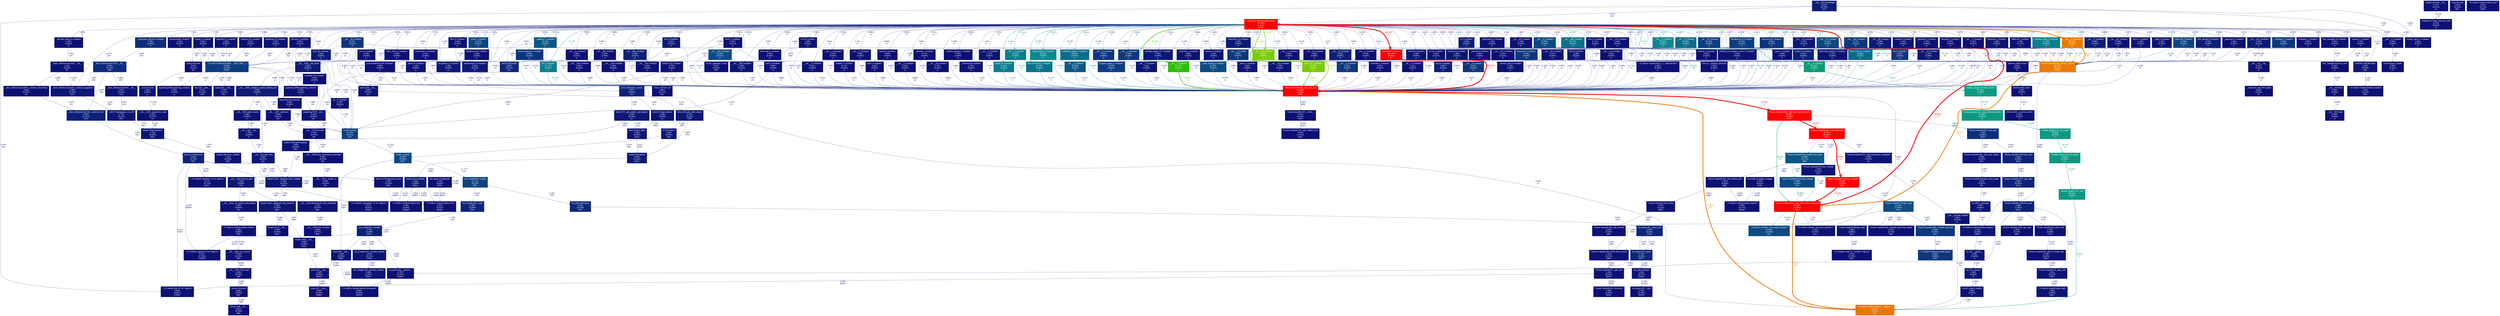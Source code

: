 digraph {
	graph [fontname=Arial, nodesep=0.125, ranksep=0.25];
	node [fontcolor=white, fontname=Arial, height=0, shape=box, style=filled, width=0];
	edge [fontname=Arial];
	15 [color="#0d1074", fontcolor="#ffffff", fontsize="10.00", label="__init__:1525:_preprocess_data\n0.75%\n(0.07%)\n72×", tooltip="/home/facundoq/dev/env/vm/lib/python3.6/site-packages/matplotlib/__init__.py"];
	15 -> 3702 [arrowsize="0.35", color="#0d0e73", fontcolor="#0d0e73", fontsize="10.00", label="0.19%\n36×", labeldistance="0.50", penwidth="0.50"];
	16 [color="#0d1475", fontcolor="#ffffff", fontsize="10.00", label="_util:277:getargspec_no_self\n1.77%\n(0.17%)\n352×", tooltip="/home/facundoq/dev/env/vm/lib/python3.6/site-packages/scipy/_lib/_util.py"];
	16 -> 3702 [arrowsize="0.35", color="#0d1274", fontcolor="#0d1274", fontsize="10.00", label="1.37%\n352×", labeldistance="0.50", penwidth="0.50"];
	17 [color="#0d1375", fontcolor="#ffffff", fontsize="10.00", label="inspect:1089:getfullargspec\n1.56%\n(0.32%)\n567×", tooltip="/usr/lib/python3.6/inspect.py"];
	17 -> 1242 [arrowsize="0.35", color="#0d1174", fontcolor="#0d1174", fontsize="10.00", label="1.10%\n567×", labeldistance="0.50", penwidth="0.50"];
	19 [color="#0d1375", fontcolor="#ffffff", fontsize="10.00", label="client:69:<module>\n1.49%\n(0.00%)\n1×", tooltip="/usr/lib/python3.6/http/client.py"];
	19 -> 160 [arrowsize="0.35", color="#0d1375", fontcolor="#0d1375", fontsize="10.00", label="1.42%\n2×", labeldistance="0.50", penwidth="0.50"];
	23 [color="#0d0f74", fontcolor="#ffffff", fontsize="10.00", label="ssl:91:<module>\n0.61%\n(0.01%)\n1×", tooltip="/usr/lib/python3.6/ssl.py"];
	23 -> 160 [arrowsize="0.35", color="#0d0e73", fontcolor="#0d0e73", fontsize="10.00", label="0.32%\n3×", labeldistance="0.50", penwidth="0.50"];
	58 [color="#0d1074", fontcolor="#ffffff", fontsize="10.00", label="specifiers:275:Specifier\n0.90%\n(0.00%)\n1×", tooltip="/home/facundoq/dev/env/vm/lib/python3.6/site-packages/pkg_resources/_vendor/packaging/specifiers.py"];
	58 -> 4950 [arrowsize="0.35", color="#0d1074", fontcolor="#0d1074", fontsize="10.00", label="0.89%\n1×", labeldistance="0.50", penwidth="0.50"];
	82 [color="#0d1c77", fontcolor="#ffffff", fontsize="10.00", label="__init__:357:namedtuple\n3.61%\n(0.18%)\n107×", tooltip="/usr/lib/python3.6/collections/__init__.py"];
	82 -> 439 [arrowsize="0.35", color="#0d0d73", fontcolor="#0d0d73", fontsize="10.00", label="0.12%\n214×", labeldistance="0.50", penwidth="0.50"];
	82 -> 1278 [arrowsize="0.35", color="#0d1a77", fontcolor="#0d1a77", fontsize="10.00", label="3.17%\n107×", labeldistance="0.50", penwidth="0.50"];
	89 [color="#0d1375", fontcolor="#ffffff", fontsize="10.00", label="artist:1213:get_aliases\n1.49%\n(0.09%)\n11×", tooltip="/home/facundoq/dev/env/vm/lib/python3.6/site-packages/matplotlib/artist.py"];
	89 -> 587 [arrowsize="0.35", color="#0d1174", fontcolor="#0d1174", fontsize="10.00", label="1.13%\n1095×", labeldistance="0.50", penwidth="0.50"];
	92 [color="#0d1074", fontcolor="#ffffff", fontsize="10.00", label="subprocess:1228:_execute_child\n0.70%\n(0.02%)\n2×", tooltip="/usr/lib/python3.6/subprocess.py"];
	98 [color="#0d1074", fontcolor="#ffffff", fontsize="10.00", label="abc:132:__new__\n0.71%\n(0.12%)\n143×", tooltip="/usr/lib/python3.6/abc.py"];
	134 [color="#0d0f73", fontcolor="#ffffff", fontsize="10.00", label="__init__:2290:fixup_namespace_packages\n0.52%\n(0.01%)\n84×", tooltip="/home/facundoq/dev/env/vm/lib/python3.6/site-packages/pkg_resources/__init__.py"];
	134 -> 3424 [arrowsize="0.35", color="#0d0f73", fontcolor="#0d0f73", fontsize="10.00", label="0.50%\n80×", labeldistance="0.50", penwidth="0.50"];
	136 [color="#0d2b7c", fontcolor="#ffffff", fontsize="10.00", label="_distn_infrastructure:1572:__init__\n6.85%\n(0.23%)\n100×", tooltip="/home/facundoq/dev/env/vm/lib/python3.6/site-packages/scipy/stats/_distn_infrastructure.py"];
	136 -> 265 [arrowsize="0.35", color="#0d1e78", fontcolor="#0d1e78", fontsize="10.00", label="3.99%\n100×", labeldistance="0.50", penwidth="0.50"];
	136 -> 294 [arrowsize="0.35", color="#0d1575", fontcolor="#0d1575", fontsize="10.00", label="1.98%\n100×", labeldistance="0.50", penwidth="0.50"];
	136 -> 3590 [arrowsize="0.35", color="#0d0f73", fontcolor="#0d0f73", fontsize="10.00", label="0.58%\n100×", labeldistance="0.50", penwidth="0.50"];
	137 [color="#0d0f73", fontcolor="#ffffff", fontsize="10.00", label="_distn_infrastructure:2876:_construct_docstrings\n0.58%\n(0.01%)\n15×", tooltip="/home/facundoq/dev/env/vm/lib/python3.6/site-packages/scipy/stats/_distn_infrastructure.py"];
	137 -> 265 [arrowsize="0.35", color="#0d0f73", fontcolor="#0d0f73", fontsize="10.00", label="0.57%\n15×", labeldistance="0.50", penwidth="0.50"];
	142 [color="#0d1575", fontcolor="#ffffff", fontsize="10.00", label="inspect:2102:_signature_from_function\n1.92%\n(0.70%)\n994×", tooltip="/usr/lib/python3.6/inspect.py"];
	142 -> 628 [arrowsize="0.35", color="#0d0f74", fontcolor="#0d0f74", fontsize="10.00", label="0.65%\n3069×", labeldistance="0.50", penwidth="0.50"];
	142 -> 3699 [arrowsize="0.35", color="#0d0f73", fontcolor="#0d0f73", fontsize="10.00", label="0.46%\n994×", labeldistance="0.50", penwidth="0.50"];
	153 [color="#0d0f73", fontcolor="#ffffff", fontsize="10.00", label="copy:66:copy\n0.57%\n(0.18%)\n881×", tooltip="/usr/lib/python3.6/copy.py"];
	155 [color="#0d2179", fontcolor="#ffffff", fontsize="10.00", label="sre_compile:64:_compile\n4.75%\n(1.28%)\n3181×", tooltip="/usr/lib/python3.6/sre_compile.py"];
	155 -> 155 [arrowsize="0.35", color="#0d1f78", fontcolor="#0d1f78", fontsize="10.00", label="4.18%\n630×", labeldistance="0.50", penwidth="0.50"];
	155 -> 273 [arrowsize="0.35", color="#0d0d73", fontcolor="#0d0d73", fontsize="10.00", label="0.13%\n20172×", labeldistance="0.50", penwidth="0.50"];
	155 -> 326 [arrowsize="0.35", color="#0d1375", fontcolor="#0d1375", fontsize="10.00", label="1.62%\n993×", labeldistance="0.50", penwidth="0.50"];
	155 -> 1469 [arrowsize="0.35", color="#0d1174", fontcolor="#0d1174", fontsize="10.00", label="1.07%\n4785×", labeldistance="0.50", penwidth="0.50"];
	155 -> 1471 [arrowsize="0.35", color="#0d0e73", fontcolor="#0d0e73", fontsize="10.00", label="0.30%\n7278×", labeldistance="0.50", penwidth="0.50"];
	160 [color="#ff0000", fontcolor="#ffffff", fontsize="10.00", label="<frozen importlib:966:_find_and_load\n100.00%\n(0.43%)\n1054×", tooltip="<frozen importlib._bootstrap>"];
	160 -> 542 [arrowsize="1.00", color="#ff0000", fontcolor="#ff0000", fontsize="10.00", label="99.99%\n2×", labeldistance="4.00", penwidth="4.00"];
	160 -> 5052 [arrowsize="0.35", color="#0d1074", fontcolor="#0d1074", fontsize="10.00", label="0.82%\n1054×", labeldistance="0.50", penwidth="0.50"];
	161 [color="#eb7c03", fontcolor="#ffffff", fontsize="10.00", label="<frozen importlib:997:_handle_fromlist\n86.97%\n(0.28%)\n3756×", tooltip="<frozen importlib._bootstrap>"];
	161 -> 828 [arrowsize="0.93", color="#eb7c03", fontcolor="#eb7c03", fontsize="10.00", label="86.96%\n8×", labeldistance="3.48", penwidth="3.48"];
	161 -> 1326 [arrowsize="0.35", color="#0d0f73", fontcolor="#0d0f73", fontsize="10.00", label="0.43%\n6265×", labeldistance="0.50", penwidth="0.50"];
	165 [color="#0d1776", fontcolor="#ffffff", fontsize="10.00", label="__init__:611:add_entry\n2.50%\n(0.02%)\n12×", tooltip="/home/facundoq/dev/env/vm/lib/python3.6/site-packages/pkg_resources/__init__.py"];
	165 -> 3419 [arrowsize="0.35", color="#0d1776", fontcolor="#0d1776", fontsize="10.00", label="2.36%\n178×", labeldistance="0.50", penwidth="0.50"];
	180 [color="#0d1274", fontcolor="#ffffff", fontsize="10.00", label="pyparsing:96:<module>\n1.15%\n(0.02%)\n1×", tooltip="/home/facundoq/dev/env/vm/lib/python3.6/site-packages/pyparsing.py"];
	180 -> 839 [arrowsize="0.35", color="#0d0f74", fontcolor="#0d0f74", fontsize="10.00", label="0.61%\n59×", labeldistance="0.50", penwidth="0.50"];
	181 [color="#0d1575", fontcolor="#ffffff", fontsize="10.00", label="rcsetup:15:<module>\n1.96%\n(0.01%)\n1×", tooltip="/home/facundoq/dev/env/vm/lib/python3.6/site-packages/matplotlib/rcsetup.py"];
	181 -> 160 [arrowsize="0.35", color="#0d1575", fontcolor="#0d1575", fontsize="10.00", label="1.92%\n3×", labeldistance="0.50", penwidth="0.50"];
	182 [color="#0d1475", fontcolor="#ffffff", fontsize="10.00", label="pyparsing:75:<module>\n1.67%\n(0.02%)\n1×", tooltip="/home/facundoq/dev/env/vm/lib/python3.6/site-packages/pkg_resources/_vendor/pyparsing.py"];
	182 -> 839 [arrowsize="0.35", color="#0d1074", fontcolor="#0d1074", fontsize="10.00", label="0.82%\n53×", labeldistance="0.50", penwidth="0.50"];
	182 -> 1394 [arrowsize="0.35", color="#0d0d73", fontcolor="#0d0d73", fontsize="10.00", label="0.17%\n13×", labeldistance="0.50", penwidth="0.50"];
	183 [color="#0c9981", fontcolor="#ffffff", fontsize="10.00", label="manage_plugins:66:_load_preferred_plugins\n29.34%\n(0.00%)\n1×", tooltip="/home/facundoq/dev/env/vm/lib/python3.6/site-packages/skimage/io/manage_plugins.py"];
	183 -> 3534 [arrowsize="0.54", color="#0c9981", fontcolor="#0c9981", fontsize="10.00", label="29.33%\n7×", labeldistance="1.17", penwidth="1.17"];
	185 [color="#0d1074", fontcolor="#ffffff", fontsize="10.00", label="_internal:6:<module>\n0.89%\n(0.00%)\n1×", tooltip="/home/facundoq/dev/env/vm/lib/python3.6/site-packages/numpy/core/_internal.py"];
	185 -> 160 [arrowsize="0.35", color="#0d1074", fontcolor="#0d1074", fontsize="10.00", label="0.81%\n1×", labeldistance="0.50", penwidth="0.50"];
	187 [color="#eb7c03", fontcolor="#ffffff", fontsize="10.00", label="__init__:1:<module>\n86.94%\n(0.00%)\n1×", tooltip="/home/facundoq/faq/vm/datasets/__init__.py"];
	187 -> 161 [arrowsize="0.93", color="#eb7d03", fontcolor="#eb7d03", fontsize="10.00", label="86.91%\n2×", labeldistance="3.48", penwidth="3.48"];
	190 [color="#0d1174", fontcolor="#ffffff", fontsize="10.00", label="_discrete_distns:5:<module>\n1.09%\n(0.01%)\n1×", tooltip="/home/facundoq/dev/env/vm/lib/python3.6/site-packages/scipy/stats/_discrete_distns.py"];
	190 -> 3588 [arrowsize="0.35", color="#0d1174", fontcolor="#0d1174", fontsize="10.00", label="1.04%\n15×", labeldistance="0.50", penwidth="0.50"];
	191 [color="#0d2d7c", fontcolor="#ffffff", fontsize="10.00", label="_continuous_distns:6:<module>\n7.28%\n(0.09%)\n1×", tooltip="/home/facundoq/dev/env/vm/lib/python3.6/site-packages/scipy/stats/_continuous_distns.py"];
	191 -> 136 [arrowsize="0.35", color="#0d2b7c", fontcolor="#0d2b7c", fontsize="10.00", label="6.85%\n100×", labeldistance="0.50", penwidth="0.50"];
	191 -> 839 [arrowsize="0.35", color="#0d0e73", fontcolor="#0d0e73", fontsize="10.00", label="0.23%\n102×", labeldistance="0.50", penwidth="0.50"];
	192 [color="#0d0f73", fontcolor="#ffffff", fontsize="10.00", label="__init__:317:<module>\n0.53%\n(0.01%)\n1×", tooltip="/home/facundoq/dev/env/vm/lib/python3.6/site-packages/scipy/constants/__init__.py"];
	192 -> 160 [arrowsize="0.35", color="#0d0f73", fontcolor="#0d0f73", fontsize="10.00", label="0.46%\n2×", labeldistance="0.50", penwidth="0.50"];
	194 [color="#0d2179", fontcolor="#ffffff", fontsize="10.00", label="doccer:12:docformat\n4.63%\n(1.70%)\n337×", tooltip="/home/facundoq/dev/env/vm/lib/python3.6/site-packages/scipy/_lib/doccer.py"];
	194 -> 273 [arrowsize="0.35", color="#0d0e73", fontcolor="#0d0e73", fontsize="10.00", label="0.30%\n58394×", labeldistance="0.50", penwidth="0.50"];
	194 -> 439 [arrowsize="0.35", color="#0d0d73", fontcolor="#0d0d73", fontsize="10.00", label="0.17%\n7462×", labeldistance="0.50", penwidth="0.50"];
	194 -> 478 [arrowsize="0.35", color="#0d0f73", fontcolor="#0d0f73", fontsize="10.00", label="0.43%\n8034×", labeldistance="0.50", penwidth="0.50"];
	194 -> 523 [arrowsize="0.35", color="#0d1274", fontcolor="#0d1274", fontsize="10.00", label="1.26%\n332×", labeldistance="0.50", penwidth="0.50"];
	194 -> 543 [arrowsize="0.35", color="#0d1074", fontcolor="#0d1074", fontsize="10.00", label="0.75%\n8034×", labeldistance="0.50", penwidth="0.50"];
	200 [color="#0d1174", fontcolor="#ffffff", fontsize="10.00", label="cm:19:<module>\n1.08%\n(0.01%)\n1×", tooltip="/home/facundoq/dev/env/vm/lib/python3.6/site-packages/matplotlib/cm.py"];
	200 -> 160 [arrowsize="0.35", color="#0d0d73", fontcolor="#0d0d73", fontsize="10.00", label="0.16%\n2×", labeldistance="0.50", penwidth="0.50"];
	200 -> 2711 [arrowsize="0.35", color="#0d1074", fontcolor="#0d1074", fontsize="10.00", label="0.87%\n150×", labeldistance="0.50", penwidth="0.50"];
	209 [color="#0d1a77", fontcolor="#ffffff", fontsize="10.00", label="__init__:101:<module>\n3.23%\n(0.01%)\n1×", tooltip="/home/facundoq/dev/env/vm/lib/python3.6/site-packages/matplotlib/__init__.py"];
	209 -> 161 [arrowsize="0.35", color="#0d1676", fontcolor="#0d1676", fontsize="10.00", label="2.25%\n10×", labeldistance="0.50", penwidth="0.50"];
	209 -> 3056 [arrowsize="0.35", color="#0d0e73", fontcolor="#0d0e73", fontsize="10.00", label="0.20%\n2×", labeldistance="0.50", penwidth="0.50"];
	211 [color="#0d1274", fontcolor="#ffffff", fontsize="10.00", label="tifffile:267:<module>\n1.29%\n(0.77%)\n1×", tooltip="/home/facundoq/dev/env/vm/lib/python3.6/site-packages/skimage/external/tifffile/tifffile.py"];
	211 -> 160 [arrowsize="0.35", color="#0d0e73", fontcolor="#0d0e73", fontsize="10.00", label="0.23%\n2×", labeldistance="0.50", penwidth="0.50"];
	211 -> 161 [arrowsize="0.35", color="#0d0e73", fontcolor="#0d0e73", fontsize="10.00", label="0.25%\n3×", labeldistance="0.50", penwidth="0.50"];
	215 [color="#0d367e", fontcolor="#ffffff", fontsize="10.00", label="exposure:1:<module>\n9.10%\n(0.00%)\n1×", tooltip="/home/facundoq/dev/env/vm/lib/python3.6/site-packages/skimage/exposure/exposure.py"];
	215 -> 160 [arrowsize="0.35", color="#0d367e", fontcolor="#0d367e", fontsize="10.00", label="9.09%\n1×", labeldistance="0.50", penwidth="0.50"];
	228 [color="#0d4382", fontcolor="#ffffff", fontsize="10.00", label="sre_compile:557:compile\n11.71%\n(0.13%)\n276×", tooltip="/usr/lib/python3.6/sre_compile.py"];
	228 -> 331 [arrowsize="0.35", color="#0d247a", fontcolor="#0d247a", fontsize="10.00", label="5.30%\n276×", labeldistance="0.50", penwidth="0.50"];
	228 -> 4967 [arrowsize="0.35", color="#0d287b", fontcolor="#0d287b", fontsize="10.00", label="6.18%\n276×", labeldistance="0.50", penwidth="0.50"];
	229 [color="#0d0f73", fontcolor="#ffffff", fontsize="10.00", label="_collections_abc:824:update\n0.53%\n(0.03%)\n5×", tooltip="/usr/lib/python3.6/_collections_abc.py"];
	233 [color="#0d0f73", fontcolor="#ffffff", fontsize="10.00", label="axis:3:<module>\n0.53%\n(0.00%)\n1×", tooltip="/home/facundoq/dev/env/vm/lib/python3.6/site-packages/matplotlib/axis.py"];
	233 -> 1360 [arrowsize="0.35", color="#0d0d73", fontcolor="#0d0d73", fontsize="10.00", label="0.14%\n1×", labeldistance="0.50", penwidth="0.50"];
	240 [color="#0d1b77", fontcolor="#ffffff", fontsize="10.00", label="__init__:3250:_initialize_master_working_set\n3.35%\n(0.00%)\n1×", tooltip="/home/facundoq/dev/env/vm/lib/python3.6/site-packages/pkg_resources/__init__.py"];
	240 -> 165 [arrowsize="0.35", color="#0d1274", fontcolor="#0d1274", fontsize="10.00", label="1.20%\n6×", labeldistance="0.50", penwidth="0.50"];
	240 -> 3343 [arrowsize="0.35", color="#0d1074", fontcolor="#0d1074", fontsize="10.00", label="0.84%\n85×", labeldistance="0.50", penwidth="0.50"];
	240 -> 3390 [arrowsize="0.35", color="#0d1274", fontcolor="#0d1274", fontsize="10.00", label="1.30%\n1×", labeldistance="0.50", penwidth="0.50"];
	244 [color="#0d1074", fontcolor="#ffffff", fontsize="10.00", label="typing:922:__new__\n0.75%\n(0.11%)\n85×", tooltip="/usr/lib/python3.6/typing.py"];
	253 [color="#0d0f74", fontcolor="#ffffff", fontsize="10.00", label="functools:44:update_wrapper\n0.64%\n(0.31%)\n1189×", tooltip="/usr/lib/python3.6/functools.py"];
	253 -> 1280 [arrowsize="0.35", color="#0d0e73", fontcolor="#0d0e73", fontsize="10.00", label="0.22%\n8323×", labeldistance="0.50", penwidth="0.50"];
	265 [color="#0d2079", fontcolor="#ffffff", fontsize="10.00", label="_distn_infrastructure:702:_construct_doc\n4.56%\n(0.11%)\n115×", tooltip="/home/facundoq/dev/env/vm/lib/python3.6/site-packages/scipy/stats/_distn_infrastructure.py"];
	265 -> 194 [arrowsize="0.35", color="#0d1f78", fontcolor="#0d1f78", fontsize="10.00", label="4.19%\n230×", labeldistance="0.50", penwidth="0.50"];
	273 [color="#0d1074", fontcolor="#ffffff", fontsize="10.00", label="~:0:<method 'append' of 'list' objects>\n0.72%\n(0.72%)\n110395×", tooltip="~"];
	275 [color="#0d0f73", fontcolor="#ffffff", fontsize="10.00", label="utils:66:parse_header\n0.56%\n(0.21%)\n2×", tooltip="/home/facundoq/dev/env/vm/lib/python3.6/site-packages/torch/_thnn/utils.py"];
	280 [color="#0d1776", fontcolor="#ffffff", fontsize="10.00", label="artist:1277:_get_setters_and_targets\n2.54%\n(0.24%)\n11×", tooltip="/home/facundoq/dev/env/vm/lib/python3.6/site-packages/matplotlib/artist.py"];
	280 -> 17 [arrowsize="0.35", color="#0d1274", fontcolor="#0d1274", fontsize="10.00", label="1.32%\n501×", labeldistance="0.50", penwidth="0.50"];
	280 -> 587 [arrowsize="0.35", color="#0d1074", fontcolor="#0d1074", fontsize="10.00", label="0.78%\n421×", labeldistance="0.50", penwidth="0.50"];
	281 [color="#0d2179", fontcolor="#ffffff", fontsize="10.00", label="artist:1349:pprint_setters\n4.67%\n(0.06%)\n10×", tooltip="/home/facundoq/dev/env/vm/lib/python3.6/site-packages/matplotlib/artist.py"];
	281 -> 280 [arrowsize="0.35", color="#0d1676", fontcolor="#0d1676", fontsize="10.00", label="2.29%\n10×", labeldistance="0.50", penwidth="0.50"];
	281 -> 586 [arrowsize="0.35", color="#0d1676", fontcolor="#0d1676", fontsize="10.00", label="2.21%\n378×", labeldistance="0.50", penwidth="0.50"];
	283 [color="#0d1074", fontcolor="#ffffff", fontsize="10.00", label="colors:729:from_list\n0.85%\n(0.11%)\n64×", tooltip="/home/facundoq/dev/env/vm/lib/python3.6/site-packages/matplotlib/colors.py"];
	292 [color="#0c9981", fontcolor="#ffffff", fontsize="10.00", label="manage_plugins:278:_load\n29.33%\n(0.00%)\n7×", tooltip="/home/facundoq/dev/env/vm/lib/python3.6/site-packages/skimage/io/manage_plugins.py"];
	292 -> 1219 [arrowsize="0.54", color="#0c9981", fontcolor="#0c9981", fontsize="10.00", label="29.32%\n2×", labeldistance="1.17", penwidth="1.17"];
	294 [color="#0d1676", fontcolor="#ffffff", fontsize="10.00", label="_distn_infrastructure:622:_construct_argparser\n2.29%\n(0.16%)\n115×", tooltip="/home/facundoq/dev/env/vm/lib/python3.6/site-packages/scipy/stats/_distn_infrastructure.py"];
	294 -> 16 [arrowsize="0.35", color="#0d1174", fontcolor="#0d1174", fontsize="10.00", label="1.10%\n230×", labeldistance="0.50", penwidth="0.50"];
	294 -> 1278 [arrowsize="0.35", color="#0d1174", fontcolor="#0d1174", fontsize="10.00", label="0.97%\n115×", labeldistance="0.50", penwidth="0.50"];
	301 [color="#0d1174", fontcolor="#ffffff", fontsize="10.00", label="typing:1:<module>\n0.91%\n(0.02%)\n1×", tooltip="/usr/lib/python3.6/typing.py"];
	301 -> 839 [arrowsize="0.35", color="#0d0f73", fontcolor="#0d0f73", fontsize="10.00", label="0.47%\n66×", labeldistance="0.50", penwidth="0.50"];
	301 -> 3790 [arrowsize="0.35", color="#0d0e73", fontcolor="#0d0e73", fontsize="10.00", label="0.39%\n48×", labeldistance="0.50", penwidth="0.50"];
	312 [color="#0d1d78", fontcolor="#ffffff", fontsize="10.00", label="__init__:7:<module>\n3.88%\n(0.01%)\n1×", tooltip="/home/facundoq/dev/env/vm/lib/python3.6/site-packages/numpy/core/__init__.py"];
	312 -> 161 [arrowsize="0.35", color="#0d1d78", fontcolor="#0d1d78", fontsize="10.00", label="3.76%\n32×", labeldistance="0.50", penwidth="0.50"];
	314 [color="#0d0f74", fontcolor="#ffffff", fontsize="10.00", label="cookiejar:26:<module>\n0.63%\n(0.00%)\n1×", tooltip="/usr/lib/python3.6/http/cookiejar.py"];
	314 -> 4950 [arrowsize="0.35", color="#0d0f73", fontcolor="#0d0f73", fontsize="10.00", label="0.54%\n13×", labeldistance="0.50", penwidth="0.50"];
	326 [color="#0d1475", fontcolor="#ffffff", fontsize="10.00", label="sre_compile:223:_compile_charset\n1.67%\n(0.17%)\n1019×", tooltip="/usr/lib/python3.6/sre_compile.py"];
	326 -> 327 [arrowsize="0.35", color="#0d1375", fontcolor="#0d1375", fontsize="10.00", label="1.39%\n1019×", labeldistance="0.50", penwidth="0.50"];
	327 [color="#0d1375", fontcolor="#ffffff", fontsize="10.00", label="sre_compile:250:_optimize_charset\n1.39%\n(1.01%)\n1019×", tooltip="/usr/lib/python3.6/sre_compile.py"];
	331 [color="#0d247a", fontcolor="#ffffff", fontsize="10.00", label="sre_compile:542:_code\n5.30%\n(0.05%)\n276×", tooltip="/usr/lib/python3.6/sre_compile.py"];
	331 -> 155 [arrowsize="0.35", color="#0d2179", fontcolor="#0d2179", fontsize="10.00", label="4.75%\n276×", labeldistance="0.50", penwidth="0.50"];
	333 [color="#0d267a", fontcolor="#ffffff", fontsize="10.00", label="sre_parse:407:_parse_sub\n5.84%\n(0.32%)\n1149×", tooltip="/usr/lib/python3.6/sre_parse.py"];
	333 -> 334 [arrowsize="0.35", color="#0d267a", fontcolor="#0d267a", fontsize="10.00", label="5.73%\n290×", labeldistance="0.50", penwidth="0.50"];
	334 [color="#0d267a", fontcolor="#ffffff", fontsize="10.00", label="sre_parse:470:_parse\n5.73%\n(2.10%)\n1517×", tooltip="/usr/lib/python3.6/sre_parse.py"];
	334 -> 333 [arrowsize="0.35", color="#0d1e78", fontcolor="#0d1e78", fontsize="10.00", label="4.07%\n318×", labeldistance="0.50", penwidth="0.50"];
	334 -> 1471 [arrowsize="0.35", color="#0d0e73", fontcolor="#0d0e73", fontsize="10.00", label="0.33%\n4416×", labeldistance="0.50", penwidth="0.50"];
	334 -> 4983 [arrowsize="0.35", color="#0d1274", fontcolor="#0d1274", fontsize="10.00", label="1.16%\n24078×", labeldistance="0.50", penwidth="0.50"];
	347 [color="#0d1074", fontcolor="#ffffff", fontsize="10.00", label="__init__:45:<module>\n0.67%\n(0.00%)\n1×", tooltip="/usr/lib/python3.6/unittest/__init__.py"];
	347 -> 160 [arrowsize="0.35", color="#0d1074", fontcolor="#0d1074", fontsize="10.00", label="0.67%\n5×", labeldistance="0.50", penwidth="0.50"];
	351 [color="#0d367f", fontcolor="#ffffff", fontsize="10.00", label="__init__:106:<module>\n9.17%\n(0.01%)\n1×", tooltip="/home/facundoq/dev/env/vm/lib/python3.6/site-packages/numpy/__init__.py"];
	351 -> 160 [arrowsize="0.35", color="#0d1174", fontcolor="#0d1174", fontsize="10.00", label="0.93%\n4×", labeldistance="0.50", penwidth="0.50"];
	351 -> 161 [arrowsize="0.35", color="#0d2f7d", fontcolor="#0d2f7d", fontsize="10.00", label="7.61%\n25×", labeldistance="0.50", penwidth="0.50"];
	354 [color="#0d2279", fontcolor="#ffffff", fontsize="10.00", label="<frozen importlib:1117:_get_spec\n4.86%\n(0.28%)\n1011×", tooltip="<frozen importlib._bootstrap_external>"];
	354 -> 538 [arrowsize="0.35", color="#0d1e78", fontcolor="#0d1e78", fontsize="10.00", label="4.08%\n1321×", labeldistance="0.50", penwidth="0.50"];
	357 [color="#0d1a77", fontcolor="#ffffff", fontsize="10.00", label="inspect:614:cleandoc\n3.04%\n(1.83%)\n2201×", tooltip="/usr/lib/python3.6/inspect.py"];
	357 -> 478 [arrowsize="0.35", color="#0d0d73", fontcolor="#0d0d73", fontsize="10.00", label="0.14%\n2201×", labeldistance="0.50", penwidth="0.50"];
	357 -> 1495 [arrowsize="0.35", color="#0d0e73", fontcolor="#0d0e73", fontsize="10.00", label="0.25%\n43397×", labeldistance="0.50", penwidth="0.50"];
	357 -> 1546 [arrowsize="0.35", color="#0d0e73", fontcolor="#0d0e73", fontsize="10.00", label="0.27%\n17663×", labeldistance="0.50", penwidth="0.50"];
	359 [color="#0d1977", fontcolor="#ffffff", fontsize="10.00", label="__init__:58:<module>\n3.00%\n(0.09%)\n1×", tooltip="/home/facundoq/dev/env/vm/lib/python3.6/site-packages/scipy/__init__.py"];
	359 -> 160 [arrowsize="0.35", color="#0d0e73", fontcolor="#0d0e73", fontsize="10.00", label="0.21%\n5×", labeldistance="0.50", penwidth="0.50"];
	359 -> 161 [arrowsize="0.35", color="#0d1676", fontcolor="#0d1676", fontsize="10.00", label="2.29%\n13×", labeldistance="0.50", penwidth="0.50"];
	393 [color="#0d1575", fontcolor="#ffffff", fontsize="10.00", label="utils:9:<module>\n2.03%\n(0.01%)\n1×", tooltip="/home/facundoq/dev/env/vm/lib/python3.6/site-packages/requests/utils.py"];
	393 -> 160 [arrowsize="0.35", color="#0d1575", fontcolor="#0d1575", fontsize="10.00", label="1.93%\n5×", labeldistance="0.50", penwidth="0.50"];
	424 [color="#0d1174", fontcolor="#ffffff", fontsize="10.00", label="__init__:80:<module>\n0.99%\n(0.00%)\n1×", tooltip="/home/facundoq/dev/env/vm/lib/python3.6/site-packages/imageio/plugins/__init__.py"];
	424 -> 161 [arrowsize="0.35", color="#0d1174", fontcolor="#0d1174", fontsize="10.00", label="0.97%\n19×", labeldistance="0.50", penwidth="0.50"];
	425 [color="#0d0f74", fontcolor="#ffffff", fontsize="10.00", label="version:198:__init__\n0.61%\n(0.25%)\n680×", tooltip="/home/facundoq/dev/env/vm/lib/python3.6/site-packages/pkg_resources/_vendor/packaging/version.py"];
	428 [color="#0d1074", fontcolor="#ffffff", fontsize="10.00", label="__init__:2026:_by_version\n0.76%\n(0.03%)\n168×", tooltip="/home/facundoq/dev/env/vm/lib/python3.6/site-packages/pkg_resources/__init__.py"];
	428 -> 3318 [arrowsize="0.35", color="#0d1074", fontcolor="#0d1074", fontsize="10.00", label="0.68%\n168×", labeldistance="0.50", penwidth="0.50"];
	439 [color="#0d1074", fontcolor="#ffffff", fontsize="10.00", label="~:0:<method 'join' of 'str' objects>\n0.83%\n(0.61%)\n21396×", tooltip="~"];
	444 [color="#0d277b", fontcolor="#ffffff", fontsize="10.00", label="artist:1578:kwdoc\n6.05%\n(0.01%)\n10×", tooltip="/home/facundoq/dev/env/vm/lib/python3.6/site-packages/matplotlib/artist.py"];
	444 -> 281 [arrowsize="0.35", color="#0d2179", fontcolor="#0d2179", fontsize="10.00", label="4.67%\n10×", labeldistance="0.50", penwidth="0.50"];
	444 -> 1360 [arrowsize="0.35", color="#0d1274", fontcolor="#0d1274", fontsize="10.00", label="1.37%\n10×", labeldistance="0.50", penwidth="0.50"];
	471 [color="#0d1074", fontcolor="#ffffff", fontsize="10.00", label="ssl_:1:<module>\n0.79%\n(0.00%)\n1×", tooltip="/home/facundoq/dev/env/vm/lib/python3.6/site-packages/urllib3/util/ssl_.py"];
	471 -> 4950 [arrowsize="0.35", color="#0d1074", fontcolor="#0d1074", fontsize="10.00", label="0.76%\n1×", labeldistance="0.50", penwidth="0.50"];
	475 [color="#0d1274", fontcolor="#ffffff", fontsize="10.00", label="<frozen importlib:57:_path_join\n1.31%\n(0.51%)\n8016×", tooltip="<frozen importlib._bootstrap_external>"];
	475 -> 439 [arrowsize="0.35", color="#0d0d73", fontcolor="#0d0d73", fontsize="10.00", label="0.15%\n8016×", labeldistance="0.50", penwidth="0.50"];
	475 -> 535 [arrowsize="0.35", color="#0d0f74", fontcolor="#0d0f74", fontsize="10.00", label="0.65%\n8016×", labeldistance="0.50", penwidth="0.50"];
	476 [color="#0d1174", fontcolor="#ffffff", fontsize="10.00", label="<frozen importlib:263:cache_from_source\n1.11%\n(0.47%)\n1686×", tooltip="<frozen importlib._bootstrap_external>"];
	476 -> 475 [arrowsize="0.35", color="#0d0e73", fontcolor="#0d0e73", fontsize="10.00", label="0.34%\n1686×", labeldistance="0.50", penwidth="0.50"];
	478 [color="#0d0f73", fontcolor="#ffffff", fontsize="10.00", label="~:0:<method 'expandtabs' of 'str' objects>\n0.57%\n(0.57%)\n10292×", tooltip="~"];
	491 [color="#0d1575", fontcolor="#ffffff", fontsize="10.00", label="__init__:35:load_module\n2.05%\n(0.00%)\n6×", tooltip="/home/facundoq/dev/env/vm/lib/python3.6/site-packages/pkg_resources/extern/__init__.py"];
	491 -> 1219 [arrowsize="0.35", color="#0d1575", fontcolor="#0d1575", fontsize="10.00", label="2.05%\n6×", labeldistance="0.50", penwidth="0.50"];
	518 [color="#0d1074", fontcolor="#ffffff", fontsize="10.00", label="__init__:2578:from_location\n0.68%\n(0.07%)\n168×", tooltip="/home/facundoq/dev/env/vm/lib/python3.6/site-packages/pkg_resources/__init__.py"];
	523 [color="#0d1274", fontcolor="#ffffff", fontsize="10.00", label="doccer:179:indentcount_lines\n1.28%\n(0.75%)\n356×", tooltip="/home/facundoq/dev/env/vm/lib/python3.6/site-packages/scipy/_lib/doccer.py"];
	523 -> 1495 [arrowsize="0.35", color="#0d0d73", fontcolor="#0d0d73", fontsize="10.00", label="0.15%\n28826×", labeldistance="0.50", penwidth="0.50"];
	523 -> 1546 [arrowsize="0.35", color="#0d0e73", fontcolor="#0d0e73", fontsize="10.00", label="0.20%\n14413×", labeldistance="0.50", penwidth="0.50"];
	535 [color="#0d0f74", fontcolor="#ffffff", fontsize="10.00", label="<frozen importlib:59:<listcomp>\n0.65%\n(0.43%)\n8016×", tooltip="<frozen importlib._bootstrap_external>"];
	538 [color="#0d2078", fontcolor="#ffffff", fontsize="10.00", label="<frozen importlib:1233:find_spec\n4.49%\n(1.05%)\n1411×", tooltip="<frozen importlib._bootstrap_external>"];
	538 -> 475 [arrowsize="0.35", color="#0d1174", fontcolor="#0d1174", fontsize="10.00", label="0.97%\n6330×", labeldistance="0.50", penwidth="0.50"];
	538 -> 682 [arrowsize="0.35", color="#0d1074", fontcolor="#0d1074", fontsize="10.00", label="0.68%\n1411×", labeldistance="0.50", penwidth="0.50"];
	538 -> 5021 [arrowsize="0.35", color="#0d0f73", fontcolor="#0d0f73", fontsize="10.00", label="0.50%\n966×", labeldistance="0.50", penwidth="0.50"];
	538 -> 5050 [arrowsize="0.35", color="#0d1074", fontcolor="#0d1074", fontsize="10.00", label="0.79%\n1717×", labeldistance="0.50", penwidth="0.50"];
	540 [color="#0d1575", fontcolor="#ffffff", fontsize="10.00", label="<frozen importlib:622:_load_backward_compatible\n2.06%\n(0.00%)\n14×", tooltip="<frozen importlib._bootstrap>"];
	540 -> 491 [arrowsize="0.35", color="#0d1575", fontcolor="#0d1575", fontsize="10.00", label="2.05%\n6×", labeldistance="0.50", penwidth="0.50"];
	542 [color="#ff0000", fontcolor="#ffffff", fontsize="10.00", label="<frozen importlib:936:_find_and_load_unlocked\n99.99%\n(0.35%)\n1047×", tooltip="<frozen importlib._bootstrap>"];
	542 -> 828 [arrowsize="0.62", color="#0ba652", fontcolor="#0ba652", fontsize="10.00", label="38.52%\n23×", labeldistance="1.54", penwidth="1.54"];
	542 -> 1351 [arrowsize="1.00", color="#ff0000", fontcolor="#ff0000", fontsize="10.00", label="99.97%\n2×", labeldistance="4.00", penwidth="4.00"];
	542 -> 5034 [arrowsize="0.35", color="#0d2e7c", fontcolor="#0d2e7c", fontsize="10.00", label="7.39%\n1000×", labeldistance="0.50", penwidth="0.50"];
	543 [color="#0d1074", fontcolor="#ffffff", fontsize="10.00", label="~:0:<method 'splitlines' of 'str' objects>\n0.77%\n(0.77%)\n8107×", tooltip="~"];
	555 [color="#0d0f73", fontcolor="#ffffff", fontsize="10.00", label="platform:803:_syscmd_uname\n0.51%\n(0.00%)\n1×", tooltip="/usr/lib/python3.6/platform.py"];
	568 [color="#0d4a84", fontcolor="#ffffff", fontsize="10.00", label="__init__:11:<module>\n13.00%\n(0.04%)\n1×", tooltip="/home/facundoq/dev/env/vm/lib/python3.6/site-packages/torch/__init__.py"];
	568 -> 160 [arrowsize="0.35", color="#0d4482", fontcolor="#0d4482", fontsize="10.00", label="11.71%\n11×", labeldistance="0.50", penwidth="0.50"];
	568 -> 1590 [arrowsize="0.35", color="#0d1074", fontcolor="#0d1074", fontsize="10.00", label="0.68%\n1×", labeldistance="0.50", penwidth="0.50"];
	568 -> 4109 [arrowsize="0.35", color="#0d0f73", fontcolor="#0d0f73", fontsize="10.00", label="0.52%\n2×", labeldistance="0.50", penwidth="0.50"];
	586 [color="#0d1676", fontcolor="#ffffff", fontsize="10.00", label="artist:1241:get_valid_values\n2.21%\n(0.12%)\n378×", tooltip="/home/facundoq/dev/env/vm/lib/python3.6/site-packages/matplotlib/artist.py"];
	586 -> 760 [arrowsize="0.35", color="#0d1274", fontcolor="#0d1274", fontsize="10.00", label="1.28%\n339×", labeldistance="0.50", penwidth="0.50"];
	586 -> 1415 [arrowsize="0.35", color="#0d0f74", fontcolor="#0d0f74", fontsize="10.00", label="0.64%\n378×", labeldistance="0.50", penwidth="0.50"];
	587 [color="#0d1575", fontcolor="#ffffff", fontsize="10.00", label="artist:1319:is_alias\n1.90%\n(0.08%)\n1516×", tooltip="/home/facundoq/dev/env/vm/lib/python3.6/site-packages/matplotlib/artist.py"];
	587 -> 1415 [arrowsize="0.35", color="#0d1475", fontcolor="#0d1475", fontsize="10.00", label="1.81%\n1516×", labeldistance="0.50", penwidth="0.50"];
	614 [color="#0d0f73", fontcolor="#ffffff", fontsize="10.00", label="__init__:302:loads\n0.50%\n(0.00%)\n2×", tooltip="/usr/lib/python3.6/json/__init__.py"];
	625 [color="#0d1074", fontcolor="#ffffff", fontsize="10.00", label="<frozen importlib:361:_get_cached\n0.81%\n(0.15%)\n966×", tooltip="<frozen importlib._bootstrap_external>"];
	625 -> 476 [arrowsize="0.35", color="#0d0f74", fontcolor="#0d0f74", fontsize="10.00", label="0.62%\n843×", labeldistance="0.50", penwidth="0.50"];
	628 [color="#0d0f74", fontcolor="#ffffff", fontsize="10.00", label="inspect:2452:__init__\n0.66%\n(0.39%)\n3111×", tooltip="/usr/lib/python3.6/inspect.py"];
	628 -> 4958 [arrowsize="0.35", color="#0d0e73", fontcolor="#0d0e73", fontsize="10.00", label="0.21%\n3111×", labeldistance="0.50", penwidth="0.50"];
	634 [color="#0d1074", fontcolor="#ffffff", fontsize="10.00", label="font_manager:14:<module>\n0.83%\n(0.01%)\n1×", tooltip="/home/facundoq/dev/env/vm/lib/python3.6/site-packages/matplotlib/font_manager.py"];
	634 -> 161 [arrowsize="0.35", color="#0d0e73", fontcolor="#0d0e73", fontsize="10.00", label="0.22%\n6×", labeldistance="0.50", penwidth="0.50"];
	634 -> 805 [arrowsize="0.35", color="#0d0f73", fontcolor="#0d0f73", fontsize="10.00", label="0.53%\n1×", labeldistance="0.50", penwidth="0.50"];
	649 [color="#0d1575", fontcolor="#ffffff", fontsize="10.00", label="overrides:166:decorator\n1.92%\n(0.08%)\n316×", tooltip="/home/facundoq/dev/env/vm/lib/python3.6/site-packages/numpy/core/overrides.py"];
	649 -> 1251 [arrowsize="0.35", color="#0d1274", fontcolor="#0d1274", fontsize="10.00", label="1.16%\n316×", labeldistance="0.50", penwidth="0.50"];
	649 -> 1278 [arrowsize="0.35", color="#0d0e73", fontcolor="#0d0e73", fontsize="10.00", label="0.27%\n316×", labeldistance="0.50", penwidth="0.50"];
	651 [color="#0d1b77", fontcolor="#ffffff", fontsize="10.00", label="misc:20:<module>\n3.34%\n(0.00%)\n1×", tooltip="/home/facundoq/dev/env/vm/lib/python3.6/site-packages/urllib3/packages/rfc3986/misc.py"];
	651 -> 4950 [arrowsize="0.35", color="#0d1b77", fontcolor="#0d1b77", fontsize="10.00", label="3.31%\n13×", labeldistance="0.50", penwidth="0.50"];
	655 [color="#0d1074", fontcolor="#ffffff", fontsize="10.00", label="~:0:<method 'read' of '_io.FileIO' objects>\n0.73%\n(0.73%)\n843×", tooltip="~"];
	656 [color="#0d1475", fontcolor="#ffffff", fontsize="10.00", label="<frozen importlib:830:get_data\n1.69%\n(0.96%)\n843×", tooltip="<frozen importlib._bootstrap_external>"];
	656 -> 655 [arrowsize="0.35", color="#0d1074", fontcolor="#0d1074", fontsize="10.00", label="0.73%\n843×", labeldistance="0.50", penwidth="0.50"];
	666 [color="#0d0f73", fontcolor="#ffffff", fontsize="10.00", label="__init__:274:load\n0.53%\n(0.00%)\n1×", tooltip="/usr/lib/python3.6/json/__init__.py"];
	666 -> 614 [arrowsize="0.35", color="#0d0f73", fontcolor="#0d0f73", fontsize="10.00", label="0.50%\n1×", labeldistance="0.50", penwidth="0.50"];
	670 [color="#0d0f73", fontcolor="#ffffff", fontsize="10.00", label="__init__:24:<module>\n0.53%\n(0.00%)\n1×", tooltip="/usr/lib/python3.6/logging/__init__.py"];
	670 -> 160 [arrowsize="0.35", color="#0d0f73", fontcolor="#0d0f73", fontsize="10.00", label="0.50%\n4×", labeldistance="0.50", penwidth="0.50"];
	677 [color="#0d1375", fontcolor="#ffffff", fontsize="10.00", label="~:0:<built-in method posix.stat>\n1.58%\n(1.59%)\n4491×", tooltip="~"];
	682 [color="#0d1375", fontcolor="#ffffff", fontsize="10.00", label="<frozen importlib:75:_path_stat\n1.61%\n(0.16%)\n4165×", tooltip="<frozen importlib._bootstrap_external>"];
	682 -> 677 [arrowsize="0.35", color="#0d1375", fontcolor="#0d1375", fontsize="10.00", label="1.46%\n4165×", labeldistance="0.50", penwidth="0.50"];
	691 [color="#0d1174", fontcolor="#ffffff", fontsize="10.00", label="__init__:2124:distributions_from_metadata\n1.11%\n(0.07%)\n336×", tooltip="/home/facundoq/dev/env/vm/lib/python3.6/site-packages/pkg_resources/__init__.py"];
	691 -> 518 [arrowsize="0.35", color="#0d1074", fontcolor="#0d1074", fontsize="10.00", label="0.68%\n168×", labeldistance="0.50", penwidth="0.50"];
	696 [color="#0d0f73", fontcolor="#ffffff", fontsize="10.00", label="platform:946:uname\n0.52%\n(0.00%)\n3×", tooltip="/usr/lib/python3.6/platform.py"];
	696 -> 555 [arrowsize="0.35", color="#0d0f73", fontcolor="#0d0f73", fontsize="10.00", label="0.51%\n1×", labeldistance="0.50", penwidth="0.50"];
	735 [color="#0d4582", fontcolor="#ffffff", fontsize="10.00", label="stats:162:<module>\n11.99%\n(0.01%)\n1×", tooltip="/home/facundoq/dev/env/vm/lib/python3.6/site-packages/scipy/stats/stats.py"];
	735 -> 82 [arrowsize="0.35", color="#0d1074", fontcolor="#0d1074", fontsize="10.00", label="0.76%\n27×", labeldistance="0.50", penwidth="0.50"];
	735 -> 161 [arrowsize="0.35", color="#0d4081", fontcolor="#0d4081", fontsize="10.00", label="11.13%\n16×", labeldistance="0.50", penwidth="0.50"];
	740 [color="#0d1475", fontcolor="#ffffff", fontsize="10.00", label="_backend:1:<module>\n1.75%\n(0.00%)\n1×", tooltip="/home/facundoq/dev/env/vm/lib/python3.6/site-packages/scipy/_lib/_uarray/_backend.py"];
	740 -> 160 [arrowsize="0.35", color="#0d1375", fontcolor="#0d1375", fontsize="10.00", label="1.52%\n2×", labeldistance="0.50", penwidth="0.50"];
	740 -> 161 [arrowsize="0.35", color="#0d0d73", fontcolor="#0d0d73", fontsize="10.00", label="0.16%\n3×", labeldistance="0.50", penwidth="0.50"];
	760 [color="#0d1375", fontcolor="#ffffff", fontsize="10.00", label="re:179:search\n1.39%\n(0.03%)\n494×", tooltip="/usr/lib/python3.6/re.py"];
	760 -> 1466 [arrowsize="0.35", color="#0d1274", fontcolor="#0d1274", fontsize="10.00", label="1.27%\n494×", labeldistance="0.50", penwidth="0.50"];
	780 [color="#0d1074", fontcolor="#ffffff", fontsize="10.00", label="subprocess:608:__init__\n0.71%\n(0.01%)\n2×", tooltip="/usr/lib/python3.6/subprocess.py"];
	780 -> 92 [arrowsize="0.35", color="#0d1074", fontcolor="#0d1074", fontsize="10.00", label="0.70%\n2×", labeldistance="0.50", penwidth="0.50"];
	805 [color="#0d0f73", fontcolor="#ffffff", fontsize="10.00", label="font_manager:916:json_load\n0.53%\n(0.00%)\n1×", tooltip="/home/facundoq/dev/env/vm/lib/python3.6/site-packages/matplotlib/font_manager.py"];
	805 -> 666 [arrowsize="0.35", color="#0d0f73", fontcolor="#0d0f73", fontsize="10.00", label="0.53%\n1×", labeldistance="0.50", penwidth="0.50"];
	824 [color="#0d0f74", fontcolor="#ffffff", fontsize="10.00", label="<frozen importlib:157:_get_module_lock\n0.63%\n(0.42%)\n1841×", tooltip="<frozen importlib._bootstrap>"];
	828 [color="#ff0100", fontcolor="#ffffff", fontsize="10.00", label="<frozen importlib:211:_call_with_frames_removed\n99.94%\n(0.06%)\n1384×", tooltip="<frozen importlib._bootstrap>"];
	828 -> 833 [arrowsize="0.36", color="#0d4a83", fontcolor="#0d4a83", fontsize="10.00", label="12.92%\n123×", labeldistance="0.52", penwidth="0.52"];
	828 -> 834 [arrowsize="0.35", color="#0d1475", fontcolor="#0d1475", fontsize="10.00", label="1.72%\n110×", labeldistance="0.50", penwidth="0.50"];
	828 -> 1219 [arrowsize="0.94", color="#ed7503", fontcolor="#ed7503", fontsize="10.00", label="87.84%\n10×", labeldistance="3.51", penwidth="3.51"];
	828 -> 1278 [arrowsize="1.00", color="#ff0100", fontcolor="#ff0100", fontsize="10.00", label="99.94%\n2×", labeldistance="4.00", penwidth="4.00"];
	833 [color="#0d4a83", fontcolor="#ffffff", fontsize="10.00", label="~:0:<built-in method _imp.create_dynamic>\n12.92%\n(12.89%)\n123×", tooltip="~"];
	834 [color="#0d1475", fontcolor="#ffffff", fontsize="10.00", label="~:0:<built-in method _imp.exec_dynamic>\n1.72%\n(1.07%)\n123×", tooltip="~"];
	834 -> 160 [arrowsize="0.35", color="#0d1074", fontcolor="#0d1074", fontsize="10.00", label="0.81%\n17×", labeldistance="0.50", penwidth="0.50"];
	837 [color="#0d377f", fontcolor="#ffffff", fontsize="10.00", label="<frozen importlib:485:_compile_bytecode\n9.35%\n(0.19%)\n843×", tooltip="<frozen importlib._bootstrap_external>"];
	837 -> 838 [arrowsize="0.35", color="#0d367e", fontcolor="#0d367e", fontsize="10.00", label="9.03%\n843×", labeldistance="0.50", penwidth="0.50"];
	838 [color="#0d367e", fontcolor="#ffffff", fontsize="10.00", label="~:0:<built-in method marshal.loads>\n9.03%\n(9.06%)\n843×", tooltip="~"];
	839 [color="#0d3d80", fontcolor="#ffffff", fontsize="10.00", label="~:0:<built-in method builtins.__build_class__>\n10.50%\n(3.53%)\n2325×", tooltip="~"];
	839 -> 58 [arrowsize="0.35", color="#0d1074", fontcolor="#0d1074", fontsize="10.00", label="0.90%\n1×", labeldistance="0.50", penwidth="0.50"];
	839 -> 98 [arrowsize="0.35", color="#0d0e73", fontcolor="#0d0e73", fontsize="10.00", label="0.25%\n54×", labeldistance="0.50", penwidth="0.50"];
	839 -> 244 [arrowsize="0.35", color="#0d0e73", fontcolor="#0d0e73", fontsize="10.00", label="0.38%\n46×", labeldistance="0.50", penwidth="0.50"];
	839 -> 2715 [arrowsize="0.35", color="#0d1174", fontcolor="#0d1174", fontsize="10.00", label="1.06%\n1×", labeldistance="0.50", penwidth="0.50"];
	839 -> 2829 [arrowsize="0.35", color="#0d0f73", fontcolor="#0d0f73", fontsize="10.00", label="0.50%\n1×", labeldistance="0.50", penwidth="0.50"];
	839 -> 3175 [arrowsize="0.35", color="#0d1074", fontcolor="#0d1074", fontsize="10.00", label="0.73%\n1×", labeldistance="0.50", penwidth="0.50"];
	841 [color="#0d1074", fontcolor="#ffffff", fontsize="10.00", label="thnn:1:<module>\n0.71%\n(0.00%)\n1×", tooltip="/home/facundoq/dev/env/vm/lib/python3.6/site-packages/torch/nn/backends/thnn.py"];
	841 -> 1605 [arrowsize="0.35", color="#0d1074", fontcolor="#0d1074", fontsize="10.00", label="0.69%\n1×", labeldistance="0.50", penwidth="0.50"];
	843 [color="#0d0f74", fontcolor="#ffffff", fontsize="10.00", label="__init__:1:<module>\n0.60%\n(0.00%)\n1×", tooltip="/home/facundoq/dev/env/vm/lib/python3.6/site-packages/torch/_thnn/__init__.py"];
	843 -> 275 [arrowsize="0.35", color="#0d0f73", fontcolor="#0d0f73", fontsize="10.00", label="0.56%\n2×", labeldistance="0.50", penwidth="0.50"];
	875 [color="#0d1274", fontcolor="#ffffff", fontsize="10.00", label="ltisys:4:<module>\n1.33%\n(0.00%)\n1×", tooltip="/home/facundoq/dev/env/vm/lib/python3.6/site-packages/scipy/signal/ltisys.py"];
	875 -> 161 [arrowsize="0.35", color="#0d1274", fontcolor="#0d1274", fontsize="10.00", label="1.28%\n8×", labeldistance="0.50", penwidth="0.50"];
	876 [color="#0d0f73", fontcolor="#ffffff", fontsize="10.00", label="rotation:1:<module>\n0.58%\n(0.00%)\n1×", tooltip="/home/facundoq/dev/env/vm/lib/python3.6/site-packages/scipy/spatial/transform/rotation.py"];
	876 -> 160 [arrowsize="0.35", color="#0d0f73", fontcolor="#0d0f73", fontsize="10.00", label="0.57%\n1×", labeldistance="0.50", penwidth="0.50"];
	878 [color="#0d1274", fontcolor="#ffffff", fontsize="10.00", label="_shgo:3:<module>\n1.26%\n(0.00%)\n1×", tooltip="/home/facundoq/dev/env/vm/lib/python3.6/site-packages/scipy/optimize/_shgo.py"];
	878 -> 161 [arrowsize="0.35", color="#0d1274", fontcolor="#0d1274", fontsize="10.00", label="1.20%\n5×", labeldistance="0.50", penwidth="0.50"];
	905 [color="#0d1274", fontcolor="#ffffff", fontsize="10.00", label="minimize_trustregion_constr:1:<module>\n1.34%\n(0.00%)\n1×", tooltip="/home/facundoq/dev/env/vm/lib/python3.6/site-packages/scipy/optimize/_trustregion_constr/minimize_trustregion_constr.py"];
	905 -> 160 [arrowsize="0.35", color="#0d1274", fontcolor="#0d1274", fontsize="10.00", label="1.33%\n7×", labeldistance="0.50", penwidth="0.50"];
	907 [color="#0d1f78", fontcolor="#ffffff", fontsize="10.00", label="filter_design:2:<module>\n4.22%\n(0.00%)\n1×", tooltip="/home/facundoq/dev/env/vm/lib/python3.6/site-packages/scipy/signal/filter_design.py"];
	907 -> 161 [arrowsize="0.35", color="#0d1f78", fontcolor="#0d1f78", fontsize="10.00", label="4.21%\n6×", labeldistance="0.50", penwidth="0.50"];
	921 [color="#0d0f74", fontcolor="#ffffff", fontsize="10.00", label="_base:1:<module>\n0.65%\n(0.00%)\n1×", tooltip="/home/facundoq/dev/env/vm/lib/python3.6/site-packages/matplotlib/axes/_base.py"];
	921 -> 160 [arrowsize="0.35", color="#0d0f74", fontcolor="#0d0f74", fontsize="10.00", label="0.62%\n2×", labeldistance="0.50", penwidth="0.50"];
	958 [color="#0d0f73", fontcolor="#ffffff", fontsize="10.00", label="mathtext:16:<module>\n0.51%\n(0.01%)\n1×", tooltip="/home/facundoq/dev/env/vm/lib/python3.6/site-packages/matplotlib/mathtext.py"];
	958 -> 839 [arrowsize="0.35", color="#0d0f73", fontcolor="#0d0f73", fontsize="10.00", label="0.50%\n55×", labeldistance="0.50", penwidth="0.50"];
	961 [color="#0d1074", fontcolor="#ffffff", fontsize="10.00", label="textpath:1:<module>\n0.87%\n(0.00%)\n1×", tooltip="/home/facundoq/dev/env/vm/lib/python3.6/site-packages/matplotlib/textpath.py"];
	961 -> 160 [arrowsize="0.35", color="#0d0f74", fontcolor="#0d0f74", fontsize="10.00", label="0.59%\n1×", labeldistance="0.50", penwidth="0.50"];
	961 -> 161 [arrowsize="0.35", color="#0d0e73", fontcolor="#0d0e73", fontsize="10.00", label="0.25%\n7×", labeldistance="0.50", penwidth="0.50"];
	962 [color="#0d1b77", fontcolor="#ffffff", fontsize="10.00", label="text:3:<module>\n3.31%\n(0.01%)\n1×", tooltip="/home/facundoq/dev/env/vm/lib/python3.6/site-packages/matplotlib/text.py"];
	962 -> 160 [arrowsize="0.35", color="#0d1475", fontcolor="#0d1475", fontsize="10.00", label="1.84%\n2×", labeldistance="0.50", penwidth="0.50"];
	962 -> 444 [arrowsize="0.35", color="#0d1375", fontcolor="#0d1375", fontsize="10.00", label="1.40%\n2×", labeldistance="0.50", penwidth="0.50"];
	967 [color="#0d1074", fontcolor="#ffffff", fontsize="10.00", label="patches:1:<module>\n0.87%\n(0.01%)\n1×", tooltip="/home/facundoq/dev/env/vm/lib/python3.6/site-packages/matplotlib/patches.py"];
	967 -> 444 [arrowsize="0.35", color="#0d0e73", fontcolor="#0d0e73", fontsize="10.00", label="0.36%\n1×", labeldistance="0.50", penwidth="0.50"];
	967 -> 839 [arrowsize="0.35", color="#0d0e73", fontcolor="#0d0e73", fontsize="10.00", label="0.29%\n21×", labeldistance="0.50", penwidth="0.50"];
	969 [color="#0d2079", fontcolor="#ffffff", fontsize="10.00", label="contour:3:<module>\n4.51%\n(0.00%)\n1×", tooltip="/home/facundoq/dev/env/vm/lib/python3.6/site-packages/matplotlib/contour.py"];
	969 -> 160 [arrowsize="0.35", color="#0d2079", fontcolor="#0d2079", fontsize="10.00", label="4.49%\n5×", labeldistance="0.50", penwidth="0.50"];
	971 [color="#0d1074", fontcolor="#ffffff", fontsize="10.00", label="lines:4:<module>\n0.90%\n(0.01%)\n1×", tooltip="/home/facundoq/dev/env/vm/lib/python3.6/site-packages/matplotlib/lines.py"];
	971 -> 444 [arrowsize="0.35", color="#0d1074", fontcolor="#0d1074", fontsize="10.00", label="0.79%\n1×", labeldistance="0.50", penwidth="0.50"];
	973 [color="#0d1b77", fontcolor="#ffffff", fontsize="10.00", label="collections:10:<module>\n3.33%\n(0.00%)\n1×", tooltip="/home/facundoq/dev/env/vm/lib/python3.6/site-packages/matplotlib/collections.py"];
	973 -> 161 [arrowsize="0.35", color="#0d1575", fontcolor="#0d1575", fontsize="10.00", label="2.07%\n2×", labeldistance="0.50", penwidth="0.50"];
	973 -> 444 [arrowsize="0.35", color="#0d1274", fontcolor="#0d1274", fontsize="10.00", label="1.18%\n2×", labeldistance="0.50", penwidth="0.50"];
	974 [color="#0d4582", fontcolor="#ffffff", fontsize="10.00", label="_axes:1:<module>\n11.97%\n(0.01%)\n1×", tooltip="/home/facundoq/dev/env/vm/lib/python3.6/site-packages/matplotlib/axes/_axes.py"];
	974 -> 160 [arrowsize="0.35", color="#0d3f81", fontcolor="#0d3f81", fontsize="10.00", label="10.89%\n14×", labeldistance="0.50", penwidth="0.50"];
	974 -> 839 [arrowsize="0.35", color="#0d1174", fontcolor="#0d1174", fontsize="10.00", label="1.07%\n1×", labeldistance="0.50", penwidth="0.50"];
	977 [color="#0d1074", fontcolor="#ffffff", fontsize="10.00", label="artist:1:<module>\n0.81%\n(0.01%)\n1×", tooltip="/home/facundoq/dev/env/vm/lib/python3.6/site-packages/matplotlib/artist.py"];
	977 -> 160 [arrowsize="0.35", color="#0d0e73", fontcolor="#0d0e73", fontsize="10.00", label="0.24%\n2×", labeldistance="0.50", penwidth="0.50"];
	977 -> 444 [arrowsize="0.35", color="#0d0f73", fontcolor="#0d0f73", fontsize="10.00", label="0.47%\n1×", labeldistance="0.50", penwidth="0.50"];
	979 [color="#0c5786", fontcolor="#ffffff", fontsize="10.00", label="_subplots:1:<module>\n15.25%\n(0.00%)\n1×", tooltip="/home/facundoq/dev/env/vm/lib/python3.6/site-packages/matplotlib/axes/_subplots.py"];
	979 -> 160 [arrowsize="0.37", color="#0d4e84", fontcolor="#0d4e84", fontsize="10.00", label="13.58%\n4×", labeldistance="0.54", penwidth="0.54"];
	979 -> 444 [arrowsize="0.35", color="#0d1375", fontcolor="#0d1375", fontsize="10.00", label="1.59%\n2×", labeldistance="0.50", penwidth="0.50"];
	987 [color="#0d1375", fontcolor="#ffffff", fontsize="10.00", label="fontconfig_pattern:6:<module>\n1.47%\n(0.00%)\n1×", tooltip="/home/facundoq/dev/env/vm/lib/python3.6/site-packages/matplotlib/fontconfig_pattern.py"];
	987 -> 160 [arrowsize="0.35", color="#0d1274", fontcolor="#0d1274", fontsize="10.00", label="1.28%\n1×", labeldistance="0.50", penwidth="0.50"];
	992 [color="#0c6b8b", fontcolor="#ffffff", fontsize="10.00", label="axes_size:10:<module>\n18.68%\n(0.00%)\n1×", tooltip="/home/facundoq/dev/env/vm/lib/python3.6/site-packages/mpl_toolkits/axes_grid1/axes_size.py"];
	992 -> 160 [arrowsize="0.43", color="#0c6b8b", fontcolor="#0c6b8b", fontsize="10.00", label="18.66%\n2×", labeldistance="0.75", penwidth="0.75"];
	1043 [color="#0d1174", fontcolor="#ffffff", fontsize="10.00", label="specifiers:4:<module>\n1.06%\n(0.00%)\n1×", tooltip="/home/facundoq/dev/env/vm/lib/python3.6/site-packages/pkg_resources/_vendor/packaging/specifiers.py"];
	1043 -> 839 [arrowsize="0.35", color="#0d1174", fontcolor="#0d1174", fontsize="10.00", label="1.01%\n6×", labeldistance="0.50", penwidth="0.50"];
	1045 [color="#0d1a77", fontcolor="#ffffff", fontsize="10.00", label="requirements:4:<module>\n3.05%\n(0.01%)\n1×", tooltip="/home/facundoq/dev/env/vm/lib/python3.6/site-packages/pkg_resources/_vendor/packaging/requirements.py"];
	1045 -> 160 [arrowsize="0.35", color="#0d1575", fontcolor="#0d1575", fontsize="10.00", label="1.94%\n3×", labeldistance="0.50", penwidth="0.50"];
	1045 -> 1394 [arrowsize="0.35", color="#0d1174", fontcolor="#0d1174", fontsize="10.00", label="0.94%\n3×", labeldistance="0.50", penwidth="0.50"];
	1049 [color="#0d357e", fontcolor="#ffffff", fontsize="10.00", label="__init__:16:<module>\n8.91%\n(0.02%)\n1×", tooltip="/home/facundoq/dev/env/vm/lib/python3.6/site-packages/pkg_resources/__init__.py"];
	1049 -> 160 [arrowsize="0.35", color="#0d0e73", fontcolor="#0d0e73", fontsize="10.00", label="0.35%\n3×", labeldistance="0.50", penwidth="0.50"];
	1049 -> 161 [arrowsize="0.35", color="#0d0e73", fontcolor="#0d0e73", fontsize="10.00", label="0.24%\n11×", labeldistance="0.50", penwidth="0.50"];
	1049 -> 839 [arrowsize="0.35", color="#0d0d73", fontcolor="#0d0d73", fontsize="10.00", label="0.16%\n31×", labeldistance="0.50", penwidth="0.50"];
	1049 -> 1219 [arrowsize="0.35", color="#0d2179", fontcolor="#0d2179", fontsize="10.00", label="4.64%\n4×", labeldistance="0.50", penwidth="0.50"];
	1049 -> 3342 [arrowsize="0.35", color="#0d1b77", fontcolor="#0d1b77", fontsize="10.00", label="3.35%\n2×", labeldistance="0.50", penwidth="0.50"];
	1049 -> 4950 [arrowsize="0.35", color="#0d0d73", fontcolor="#0d0d73", fontsize="10.00", label="0.13%\n4×", labeldistance="0.50", penwidth="0.50"];
	1051 [color="#0d367e", fontcolor="#ffffff", fontsize="10.00", label="util:6:<module>\n9.00%\n(0.00%)\n1×", tooltip="/home/facundoq/dev/env/vm/lib/python3.6/site-packages/imageio/core/util.py"];
	1051 -> 160 [arrowsize="0.35", color="#0d367e", fontcolor="#0d367e", fontsize="10.00", label="8.99%\n1×", labeldistance="0.50", penwidth="0.50"];
	1060 [color="#0d1575", fontcolor="#ffffff", fontsize="10.00", label="collection:1:<module>\n1.86%\n(0.00%)\n1×", tooltip="/home/facundoq/dev/env/vm/lib/python3.6/site-packages/skimage/io/collection.py"];
	1060 -> 160 [arrowsize="0.35", color="#0d1375", fontcolor="#0d1375", fontsize="10.00", label="1.51%\n2×", labeldistance="0.50", penwidth="0.50"];
	1060 -> 161 [arrowsize="0.35", color="#0d0e73", fontcolor="#0d0e73", fontsize="10.00", label="0.35%\n4×", labeldistance="0.50", penwidth="0.50"];
	1078 [color="#0d1676", fontcolor="#ffffff", fontsize="10.00", label="__init__:72:<module>\n2.24%\n(0.00%)\n1×", tooltip="/home/facundoq/dev/env/vm/lib/python3.6/site-packages/scipy/fft/__init__.py"];
	1078 -> 160 [arrowsize="0.35", color="#0d1676", fontcolor="#0d1676", fontsize="10.00", label="2.23%\n5×", labeldistance="0.50", penwidth="0.50"];
	1113 [color="#0d1074", fontcolor="#ffffff", fontsize="10.00", label="index_tricks:1:<module>\n0.81%\n(0.00%)\n1×", tooltip="/home/facundoq/dev/env/vm/lib/python3.6/site-packages/numpy/lib/index_tricks.py"];
	1113 -> 160 [arrowsize="0.35", color="#0d1074", fontcolor="#0d1074", fontsize="10.00", label="0.77%\n3×", labeldistance="0.50", penwidth="0.50"];
	1128 [color="#0d1074", fontcolor="#ffffff", fontsize="10.00", label="numeric:1:<module>\n0.72%\n(0.02%)\n1×", tooltip="/home/facundoq/dev/env/vm/lib/python3.6/site-packages/numpy/core/numeric.py"];
	1128 -> 161 [arrowsize="0.35", color="#0d0f73", fontcolor="#0d0f73", fontsize="10.00", label="0.55%\n24×", labeldistance="0.50", penwidth="0.50"];
	1128 -> 649 [arrowsize="0.35", color="#0d0d73", fontcolor="#0d0d73", fontsize="10.00", label="0.11%\n18×", labeldistance="0.50", penwidth="0.50"];
	1183 [color="#0d1074", fontcolor="#ffffff", fontsize="10.00", label="universaldetector:36:<module>\n0.80%\n(0.00%)\n1×", tooltip="/home/facundoq/dev/env/vm/lib/python3.6/site-packages/chardet/universaldetector.py"];
	1183 -> 160 [arrowsize="0.35", color="#0d1074", fontcolor="#0d1074", fontsize="10.00", label="0.77%\n5×", labeldistance="0.50", penwidth="0.50"];
	1187 [color="#0d1274", fontcolor="#ffffff", fontsize="10.00", label="connection:1:<module>\n1.17%\n(0.00%)\n1×", tooltip="/home/facundoq/dev/env/vm/lib/python3.6/site-packages/urllib3/connection.py"];
	1187 -> 160 [arrowsize="0.35", color="#0d1274", fontcolor="#0d1274", fontsize="10.00", label="1.16%\n2×", labeldistance="0.50", penwidth="0.50"];
	1195 [color="#0d1d78", fontcolor="#ffffff", fontsize="10.00", label="iri:1:<module>\n3.76%\n(0.00%)\n1×", tooltip="/home/facundoq/dev/env/vm/lib/python3.6/site-packages/urllib3/packages/rfc3986/iri.py"];
	1195 -> 160 [arrowsize="0.35", color="#0d0d73", fontcolor="#0d0d73", fontsize="10.00", label="0.15%\n1×", labeldistance="0.50", penwidth="0.50"];
	1195 -> 161 [arrowsize="0.35", color="#0d1c77", fontcolor="#0d1c77", fontsize="10.00", label="3.56%\n6×", labeldistance="0.50", penwidth="0.50"];
	1204 [color="#0d1274", fontcolor="#ffffff", fontsize="10.00", label="parser:5:<module>\n1.23%\n(0.00%)\n1×", tooltip="/usr/lib/python3.6/email/parser.py"];
	1204 -> 160 [arrowsize="0.35", color="#0d1274", fontcolor="#0d1274", fontsize="10.00", label="1.22%\n1×", labeldistance="0.50", penwidth="0.50"];
	1205 [color="#0d1274", fontcolor="#ffffff", fontsize="10.00", label="feedparser:20:<module>\n1.20%\n(0.00%)\n1×", tooltip="/usr/lib/python3.6/email/feedparser.py"];
	1205 -> 160 [arrowsize="0.35", color="#0d1174", fontcolor="#0d1174", fontsize="10.00", label="1.08%\n1×", labeldistance="0.50", penwidth="0.50"];
	1207 [color="#0d1174", fontcolor="#ffffff", fontsize="10.00", label="_policybase:4:<module>\n1.06%\n(0.00%)\n1×", tooltip="/usr/lib/python3.6/email/_policybase.py"];
	1207 -> 160 [arrowsize="0.35", color="#0d1074", fontcolor="#0d1074", fontsize="10.00", label="0.82%\n1×", labeldistance="0.50", penwidth="0.50"];
	1207 -> 161 [arrowsize="0.35", color="#0d0e73", fontcolor="#0d0e73", fontsize="10.00", label="0.23%\n3×", labeldistance="0.50", penwidth="0.50"];
	1211 [color="#0d1776", fontcolor="#ffffff", fontsize="10.00", label="exceptions:1:<module>\n2.48%\n(0.00%)\n1×", tooltip="/home/facundoq/dev/env/vm/lib/python3.6/site-packages/urllib3/exceptions.py"];
	1211 -> 160 [arrowsize="0.35", color="#0d1776", fontcolor="#0d1776", fontsize="10.00", label="2.43%\n1×", labeldistance="0.50", penwidth="0.50"];
	1214 [color="#0d357e", fontcolor="#ffffff", fontsize="10.00", label="connectionpool:1:<module>\n8.89%\n(0.01%)\n1×", tooltip="/home/facundoq/dev/env/vm/lib/python3.6/site-packages/urllib3/connectionpool.py"];
	1214 -> 160 [arrowsize="0.35", color="#0d357e", fontcolor="#0d357e", fontsize="10.00", label="8.84%\n8×", labeldistance="0.50", penwidth="0.50"];
	1216 [color="#0c7e8f", fontcolor="#ffffff", fontsize="10.00", label="util:1:<module>\n21.74%\n(0.00%)\n1×", tooltip="/home/facundoq/faq/vm/datasets/util.py"];
	1216 -> 160 [arrowsize="0.47", color="#0c7e8f", fontcolor="#0c7e8f", fontsize="10.00", label="21.73%\n2×", labeldistance="0.87", penwidth="0.87"];
	1219 [color="#ed7503", fontcolor="#ffffff", fontsize="10.00", label="~:0:<built-in method builtins.__import__>\n87.84%\n(0.08%)\n567×", tooltip="~"];
	1219 -> 160 [arrowsize="0.94", color="#ed7503", fontcolor="#ed7503", fontsize="10.00", label="87.83%\n10×", labeldistance="3.51", penwidth="3.51"];
	1223 [color="#0d1475", fontcolor="#ffffff", fontsize="10.00", label="six:80:_import_module\n1.68%\n(0.00%)\n7×", tooltip="/home/facundoq/dev/env/vm/lib/python3.6/site-packages/urllib3/packages/six.py"];
	1223 -> 1219 [arrowsize="0.35", color="#0d1475", fontcolor="#0d1475", fontsize="10.00", label="1.68%\n7×", labeldistance="0.50", penwidth="0.50"];
	1232 [color="#0d0f74", fontcolor="#ffffff", fontsize="10.00", label="~:0:<built-in method builtins.any>\n0.61%\n(0.21%)\n3199×", tooltip="~"];
	1242 [color="#0d1876", fontcolor="#ffffff", fontsize="10.00", label="inspect:2183:_signature_from_callable\n2.78%\n(0.37%)\n1342×", tooltip="/usr/lib/python3.6/inspect.py"];
	1242 -> 142 [arrowsize="0.35", color="#0d1575", fontcolor="#0d1575", fontsize="10.00", label="1.92%\n994×", labeldistance="0.50", penwidth="0.50"];
	1242 -> 1242 [arrowsize="0.35", color="#0d1174", fontcolor="#0d1174", fontsize="10.00", label="0.94%\n345×", labeldistance="0.50", penwidth="0.50"];
	1251 [color="#0d1274", fontcolor="#ffffff", fontsize="10.00", label="~:0:<built-in method builtins.compile>\n1.21%\n(1.21%)\n328×", tooltip="~"];
	1259 [color="#0d0f74", fontcolor="#ffffff", fontsize="10.00", label="__init__:11:<module>\n0.64%\n(0.01%)\n1×", tooltip="/home/facundoq/dev/env/vm/lib/python3.6/site-packages/pywt/__init__.py"];
	1259 -> 160 [arrowsize="0.35", color="#0d0f73", fontcolor="#0d0f73", fontsize="10.00", label="0.57%\n8×", labeldistance="0.50", penwidth="0.50"];
	1260 [color="#0d0f73", fontcolor="#ffffff", fontsize="10.00", label="__init__:164:<module>\n0.50%\n(0.00%)\n1×", tooltip="/home/facundoq/dev/env/vm/lib/python3.6/site-packages/scipy/interpolate/__init__.py"];
	1260 -> 160 [arrowsize="0.35", color="#0d0f73", fontcolor="#0d0f73", fontsize="10.00", label="0.49%\n5×", labeldistance="0.50", penwidth="0.50"];
	1261 [color="#0d0f73", fontcolor="#ffffff", fontsize="10.00", label="__init__:88:<module>\n0.58%\n(0.00%)\n1×", tooltip="/home/facundoq/dev/env/vm/lib/python3.6/site-packages/scipy/integrate/__init__.py"];
	1261 -> 160 [arrowsize="0.35", color="#0d0f73", fontcolor="#0d0f73", fontsize="10.00", label="0.58%\n7×", labeldistance="0.50", penwidth="0.50"];
	1262 [color="#0d1274", fontcolor="#ffffff", fontsize="10.00", label="__init__:93:<module>\n1.16%\n(0.00%)\n1×", tooltip="/home/facundoq/dev/env/vm/lib/python3.6/site-packages/scipy/spatial/__init__.py"];
	1262 -> 160 [arrowsize="0.35", color="#0d0e73", fontcolor="#0d0e73", fontsize="10.00", label="0.28%\n6×", labeldistance="0.50", penwidth="0.50"];
	1262 -> 161 [arrowsize="0.35", color="#0d1074", fontcolor="#0d1074", fontsize="10.00", label="0.87%\n9×", labeldistance="0.50", penwidth="0.50"];
	1266 [color="#0d1174", fontcolor="#ffffff", fontsize="10.00", label="__init__:109:<module>\n0.93%\n(0.00%)\n1×", tooltip="/home/facundoq/dev/env/vm/lib/python3.6/site-packages/scipy/sparse/linalg/__init__.py"];
	1266 -> 160 [arrowsize="0.35", color="#0d1174", fontcolor="#0d1174", fontsize="10.00", label="0.93%\n6×", labeldistance="0.50", penwidth="0.50"];
	1268 [color="#0d1f78", fontcolor="#ffffff", fontsize="10.00", label="__init__:385:<module>\n4.19%\n(0.01%)\n1×", tooltip="/home/facundoq/dev/env/vm/lib/python3.6/site-packages/scipy/optimize/__init__.py"];
	1268 -> 160 [arrowsize="0.35", color="#0d1f78", fontcolor="#0d1f78", fontsize="10.00", label="4.17%\n11×", labeldistance="0.50", penwidth="0.50"];
	1269 [color="#0c728c", fontcolor="#ffffff", fontsize="10.00", label="__init__:288:<module>\n19.75%\n(0.01%)\n1×", tooltip="/home/facundoq/dev/env/vm/lib/python3.6/site-packages/scipy/signal/__init__.py"];
	1269 -> 160 [arrowsize="0.44", color="#0c6e8c", fontcolor="#0c6e8c", fontsize="10.00", label="19.20%\n13×", labeldistance="0.77", penwidth="0.77"];
	1269 -> 161 [arrowsize="0.35", color="#0d0f73", fontcolor="#0d0f73", fontsize="10.00", label="0.50%\n19×", labeldistance="0.50", penwidth="0.50"];
	1270 [color="#0d0f73", fontcolor="#ffffff", fontsize="10.00", label="__init__:119:<module>\n0.54%\n(0.00%)\n1×", tooltip="/home/facundoq/dev/env/vm/lib/python3.6/site-packages/scipy/ndimage/__init__.py"];
	1270 -> 160 [arrowsize="0.35", color="#0d0f73", fontcolor="#0d0f73", fontsize="10.00", label="0.53%\n4×", labeldistance="0.50", penwidth="0.50"];
	1272 [color="#0d4b84", fontcolor="#ffffff", fontsize="10.00", label="__init__:381:<module>\n13.03%\n(0.01%)\n1×", tooltip="/home/facundoq/dev/env/vm/lib/python3.6/site-packages/scipy/stats/__init__.py"];
	1272 -> 160 [arrowsize="0.36", color="#0d4a84", fontcolor="#0d4a84", fontsize="10.00", label="12.97%\n5×", labeldistance="0.52", penwidth="0.52"];
	1273 [color="#0d1174", fontcolor="#ffffff", fontsize="10.00", label="__init__:219:<module>\n0.94%\n(0.00%)\n1×", tooltip="/home/facundoq/dev/env/vm/lib/python3.6/site-packages/scipy/sparse/__init__.py"];
	1273 -> 160 [arrowsize="0.35", color="#0d0f74", fontcolor="#0d0f74", fontsize="10.00", label="0.65%\n10×", labeldistance="0.50", penwidth="0.50"];
	1273 -> 161 [arrowsize="0.35", color="#0d0e73", fontcolor="#0d0e73", fontsize="10.00", label="0.25%\n14×", labeldistance="0.50", penwidth="0.50"];
	1274 [color="#0d1575", fontcolor="#ffffff", fontsize="10.00", label="__init__:189:<module>\n2.00%\n(0.01%)\n1×", tooltip="/home/facundoq/dev/env/vm/lib/python3.6/site-packages/scipy/linalg/__init__.py"];
	1274 -> 160 [arrowsize="0.35", color="#0d1575", fontcolor="#0d1575", fontsize="10.00", label="1.97%\n15×", labeldistance="0.50", penwidth="0.50"];
	1278 [color="#ff0000", fontcolor="#ffffff", fontsize="10.00", label="~:0:<built-in method builtins.exec>\n100.00%\n(4.11%)\n1440×", tooltip="~"];
	1278 -> 19 [arrowsize="0.35", color="#0d1375", fontcolor="#0d1375", fontsize="10.00", label="1.49%\n1×", labeldistance="0.50", penwidth="0.50"];
	1278 -> 23 [arrowsize="0.35", color="#0d0f74", fontcolor="#0d0f74", fontsize="10.00", label="0.61%\n1×", labeldistance="0.50", penwidth="0.50"];
	1278 -> 180 [arrowsize="0.35", color="#0d1274", fontcolor="#0d1274", fontsize="10.00", label="1.15%\n1×", labeldistance="0.50", penwidth="0.50"];
	1278 -> 181 [arrowsize="0.35", color="#0d1575", fontcolor="#0d1575", fontsize="10.00", label="1.96%\n1×", labeldistance="0.50", penwidth="0.50"];
	1278 -> 182 [arrowsize="0.35", color="#0d1475", fontcolor="#0d1475", fontsize="10.00", label="1.67%\n1×", labeldistance="0.50", penwidth="0.50"];
	1278 -> 185 [arrowsize="0.35", color="#0d1074", fontcolor="#0d1074", fontsize="10.00", label="0.89%\n1×", labeldistance="0.50", penwidth="0.50"];
	1278 -> 187 [arrowsize="0.93", color="#eb7c03", fontcolor="#eb7c03", fontsize="10.00", label="86.94%\n1×", labeldistance="3.48", penwidth="3.48"];
	1278 -> 190 [arrowsize="0.35", color="#0d1174", fontcolor="#0d1174", fontsize="10.00", label="1.09%\n1×", labeldistance="0.50", penwidth="0.50"];
	1278 -> 191 [arrowsize="0.35", color="#0d2d7c", fontcolor="#0d2d7c", fontsize="10.00", label="7.28%\n1×", labeldistance="0.50", penwidth="0.50"];
	1278 -> 192 [arrowsize="0.35", color="#0d0f73", fontcolor="#0d0f73", fontsize="10.00", label="0.53%\n1×", labeldistance="0.50", penwidth="0.50"];
	1278 -> 200 [arrowsize="0.35", color="#0d1174", fontcolor="#0d1174", fontsize="10.00", label="1.08%\n1×", labeldistance="0.50", penwidth="0.50"];
	1278 -> 209 [arrowsize="0.35", color="#0d1a77", fontcolor="#0d1a77", fontsize="10.00", label="3.23%\n1×", labeldistance="0.50", penwidth="0.50"];
	1278 -> 211 [arrowsize="0.35", color="#0d1274", fontcolor="#0d1274", fontsize="10.00", label="1.29%\n1×", labeldistance="0.50", penwidth="0.50"];
	1278 -> 215 [arrowsize="0.35", color="#0d367e", fontcolor="#0d367e", fontsize="10.00", label="9.10%\n1×", labeldistance="0.50", penwidth="0.50"];
	1278 -> 233 [arrowsize="0.35", color="#0d0f73", fontcolor="#0d0f73", fontsize="10.00", label="0.53%\n1×", labeldistance="0.50", penwidth="0.50"];
	1278 -> 301 [arrowsize="0.35", color="#0d1174", fontcolor="#0d1174", fontsize="10.00", label="0.91%\n1×", labeldistance="0.50", penwidth="0.50"];
	1278 -> 312 [arrowsize="0.35", color="#0d1d78", fontcolor="#0d1d78", fontsize="10.00", label="3.88%\n1×", labeldistance="0.50", penwidth="0.50"];
	1278 -> 314 [arrowsize="0.35", color="#0d0f74", fontcolor="#0d0f74", fontsize="10.00", label="0.63%\n1×", labeldistance="0.50", penwidth="0.50"];
	1278 -> 347 [arrowsize="0.35", color="#0d1074", fontcolor="#0d1074", fontsize="10.00", label="0.67%\n1×", labeldistance="0.50", penwidth="0.50"];
	1278 -> 351 [arrowsize="0.35", color="#0d367f", fontcolor="#0d367f", fontsize="10.00", label="9.17%\n1×", labeldistance="0.50", penwidth="0.50"];
	1278 -> 359 [arrowsize="0.35", color="#0d1977", fontcolor="#0d1977", fontsize="10.00", label="3.00%\n1×", labeldistance="0.50", penwidth="0.50"];
	1278 -> 393 [arrowsize="0.35", color="#0d1575", fontcolor="#0d1575", fontsize="10.00", label="2.03%\n1×", labeldistance="0.50", penwidth="0.50"];
	1278 -> 424 [arrowsize="0.35", color="#0d1174", fontcolor="#0d1174", fontsize="10.00", label="0.99%\n1×", labeldistance="0.50", penwidth="0.50"];
	1278 -> 471 [arrowsize="0.35", color="#0d1074", fontcolor="#0d1074", fontsize="10.00", label="0.79%\n1×", labeldistance="0.50", penwidth="0.50"];
	1278 -> 568 [arrowsize="0.36", color="#0d4a84", fontcolor="#0d4a84", fontsize="10.00", label="13.00%\n1×", labeldistance="0.52", penwidth="0.52"];
	1278 -> 634 [arrowsize="0.35", color="#0d1074", fontcolor="#0d1074", fontsize="10.00", label="0.83%\n1×", labeldistance="0.50", penwidth="0.50"];
	1278 -> 651 [arrowsize="0.35", color="#0d1b77", fontcolor="#0d1b77", fontsize="10.00", label="3.34%\n1×", labeldistance="0.50", penwidth="0.50"];
	1278 -> 670 [arrowsize="0.35", color="#0d0f73", fontcolor="#0d0f73", fontsize="10.00", label="0.53%\n1×", labeldistance="0.50", penwidth="0.50"];
	1278 -> 735 [arrowsize="0.35", color="#0d4582", fontcolor="#0d4582", fontsize="10.00", label="11.99%\n1×", labeldistance="0.50", penwidth="0.50"];
	1278 -> 740 [arrowsize="0.35", color="#0d1475", fontcolor="#0d1475", fontsize="10.00", label="1.75%\n1×", labeldistance="0.50", penwidth="0.50"];
	1278 -> 841 [arrowsize="0.35", color="#0d1074", fontcolor="#0d1074", fontsize="10.00", label="0.71%\n1×", labeldistance="0.50", penwidth="0.50"];
	1278 -> 843 [arrowsize="0.35", color="#0d0f74", fontcolor="#0d0f74", fontsize="10.00", label="0.60%\n1×", labeldistance="0.50", penwidth="0.50"];
	1278 -> 875 [arrowsize="0.35", color="#0d1274", fontcolor="#0d1274", fontsize="10.00", label="1.33%\n1×", labeldistance="0.50", penwidth="0.50"];
	1278 -> 876 [arrowsize="0.35", color="#0d0f73", fontcolor="#0d0f73", fontsize="10.00", label="0.58%\n1×", labeldistance="0.50", penwidth="0.50"];
	1278 -> 878 [arrowsize="0.35", color="#0d1274", fontcolor="#0d1274", fontsize="10.00", label="1.26%\n1×", labeldistance="0.50", penwidth="0.50"];
	1278 -> 905 [arrowsize="0.35", color="#0d1274", fontcolor="#0d1274", fontsize="10.00", label="1.34%\n1×", labeldistance="0.50", penwidth="0.50"];
	1278 -> 907 [arrowsize="0.35", color="#0d1f78", fontcolor="#0d1f78", fontsize="10.00", label="4.22%\n1×", labeldistance="0.50", penwidth="0.50"];
	1278 -> 921 [arrowsize="0.35", color="#0d0f74", fontcolor="#0d0f74", fontsize="10.00", label="0.65%\n1×", labeldistance="0.50", penwidth="0.50"];
	1278 -> 958 [arrowsize="0.35", color="#0d0f73", fontcolor="#0d0f73", fontsize="10.00", label="0.51%\n1×", labeldistance="0.50", penwidth="0.50"];
	1278 -> 961 [arrowsize="0.35", color="#0d1074", fontcolor="#0d1074", fontsize="10.00", label="0.87%\n1×", labeldistance="0.50", penwidth="0.50"];
	1278 -> 962 [arrowsize="0.35", color="#0d1b77", fontcolor="#0d1b77", fontsize="10.00", label="3.31%\n1×", labeldistance="0.50", penwidth="0.50"];
	1278 -> 967 [arrowsize="0.35", color="#0d1074", fontcolor="#0d1074", fontsize="10.00", label="0.87%\n1×", labeldistance="0.50", penwidth="0.50"];
	1278 -> 969 [arrowsize="0.35", color="#0d2079", fontcolor="#0d2079", fontsize="10.00", label="4.51%\n1×", labeldistance="0.50", penwidth="0.50"];
	1278 -> 971 [arrowsize="0.35", color="#0d1074", fontcolor="#0d1074", fontsize="10.00", label="0.90%\n1×", labeldistance="0.50", penwidth="0.50"];
	1278 -> 973 [arrowsize="0.35", color="#0d1b77", fontcolor="#0d1b77", fontsize="10.00", label="3.33%\n1×", labeldistance="0.50", penwidth="0.50"];
	1278 -> 974 [arrowsize="0.35", color="#0d4582", fontcolor="#0d4582", fontsize="10.00", label="11.97%\n1×", labeldistance="0.50", penwidth="0.50"];
	1278 -> 977 [arrowsize="0.35", color="#0d1074", fontcolor="#0d1074", fontsize="10.00", label="0.81%\n1×", labeldistance="0.50", penwidth="0.50"];
	1278 -> 979 [arrowsize="0.39", color="#0c5786", fontcolor="#0c5786", fontsize="10.00", label="15.25%\n1×", labeldistance="0.61", penwidth="0.61"];
	1278 -> 987 [arrowsize="0.35", color="#0d1375", fontcolor="#0d1375", fontsize="10.00", label="1.47%\n1×", labeldistance="0.50", penwidth="0.50"];
	1278 -> 992 [arrowsize="0.43", color="#0c6b8b", fontcolor="#0c6b8b", fontsize="10.00", label="18.68%\n1×", labeldistance="0.75", penwidth="0.75"];
	1278 -> 1043 [arrowsize="0.35", color="#0d1174", fontcolor="#0d1174", fontsize="10.00", label="1.06%\n1×", labeldistance="0.50", penwidth="0.50"];
	1278 -> 1045 [arrowsize="0.35", color="#0d1a77", fontcolor="#0d1a77", fontsize="10.00", label="3.05%\n1×", labeldistance="0.50", penwidth="0.50"];
	1278 -> 1049 [arrowsize="0.35", color="#0d357e", fontcolor="#0d357e", fontsize="10.00", label="8.91%\n1×", labeldistance="0.50", penwidth="0.50"];
	1278 -> 1051 [arrowsize="0.35", color="#0d367e", fontcolor="#0d367e", fontsize="10.00", label="9.00%\n1×", labeldistance="0.50", penwidth="0.50"];
	1278 -> 1060 [arrowsize="0.35", color="#0d1575", fontcolor="#0d1575", fontsize="10.00", label="1.86%\n1×", labeldistance="0.50", penwidth="0.50"];
	1278 -> 1078 [arrowsize="0.35", color="#0d1676", fontcolor="#0d1676", fontsize="10.00", label="2.24%\n1×", labeldistance="0.50", penwidth="0.50"];
	1278 -> 1113 [arrowsize="0.35", color="#0d1074", fontcolor="#0d1074", fontsize="10.00", label="0.81%\n1×", labeldistance="0.50", penwidth="0.50"];
	1278 -> 1128 [arrowsize="0.35", color="#0d1074", fontcolor="#0d1074", fontsize="10.00", label="0.72%\n1×", labeldistance="0.50", penwidth="0.50"];
	1278 -> 1183 [arrowsize="0.35", color="#0d1074", fontcolor="#0d1074", fontsize="10.00", label="0.80%\n1×", labeldistance="0.50", penwidth="0.50"];
	1278 -> 1187 [arrowsize="0.35", color="#0d1274", fontcolor="#0d1274", fontsize="10.00", label="1.17%\n1×", labeldistance="0.50", penwidth="0.50"];
	1278 -> 1195 [arrowsize="0.35", color="#0d1d78", fontcolor="#0d1d78", fontsize="10.00", label="3.76%\n1×", labeldistance="0.50", penwidth="0.50"];
	1278 -> 1204 [arrowsize="0.35", color="#0d1274", fontcolor="#0d1274", fontsize="10.00", label="1.23%\n1×", labeldistance="0.50", penwidth="0.50"];
	1278 -> 1205 [arrowsize="0.35", color="#0d1274", fontcolor="#0d1274", fontsize="10.00", label="1.20%\n1×", labeldistance="0.50", penwidth="0.50"];
	1278 -> 1207 [arrowsize="0.35", color="#0d1174", fontcolor="#0d1174", fontsize="10.00", label="1.06%\n1×", labeldistance="0.50", penwidth="0.50"];
	1278 -> 1211 [arrowsize="0.35", color="#0d1776", fontcolor="#0d1776", fontsize="10.00", label="2.48%\n1×", labeldistance="0.50", penwidth="0.50"];
	1278 -> 1214 [arrowsize="0.35", color="#0d357e", fontcolor="#0d357e", fontsize="10.00", label="8.89%\n1×", labeldistance="0.50", penwidth="0.50"];
	1278 -> 1216 [arrowsize="0.47", color="#0c7e8f", fontcolor="#0c7e8f", fontsize="10.00", label="21.74%\n1×", labeldistance="0.87", penwidth="0.87"];
	1278 -> 1259 [arrowsize="0.35", color="#0d0f74", fontcolor="#0d0f74", fontsize="10.00", label="0.64%\n1×", labeldistance="0.50", penwidth="0.50"];
	1278 -> 1260 [arrowsize="0.35", color="#0d0f73", fontcolor="#0d0f73", fontsize="10.00", label="0.50%\n1×", labeldistance="0.50", penwidth="0.50"];
	1278 -> 1261 [arrowsize="0.35", color="#0d0f73", fontcolor="#0d0f73", fontsize="10.00", label="0.58%\n1×", labeldistance="0.50", penwidth="0.50"];
	1278 -> 1262 [arrowsize="0.35", color="#0d1274", fontcolor="#0d1274", fontsize="10.00", label="1.16%\n1×", labeldistance="0.50", penwidth="0.50"];
	1278 -> 1266 [arrowsize="0.35", color="#0d1174", fontcolor="#0d1174", fontsize="10.00", label="0.93%\n1×", labeldistance="0.50", penwidth="0.50"];
	1278 -> 1268 [arrowsize="0.35", color="#0d1f78", fontcolor="#0d1f78", fontsize="10.00", label="4.19%\n1×", labeldistance="0.50", penwidth="0.50"];
	1278 -> 1269 [arrowsize="0.44", color="#0c728c", fontcolor="#0c728c", fontsize="10.00", label="19.75%\n1×", labeldistance="0.79", penwidth="0.79"];
	1278 -> 1270 [arrowsize="0.35", color="#0d0f73", fontcolor="#0d0f73", fontsize="10.00", label="0.54%\n1×", labeldistance="0.50", penwidth="0.50"];
	1278 -> 1272 [arrowsize="0.36", color="#0d4b84", fontcolor="#0d4b84", fontsize="10.00", label="13.03%\n1×", labeldistance="0.52", penwidth="0.52"];
	1278 -> 1273 [arrowsize="0.35", color="#0d1174", fontcolor="#0d1174", fontsize="10.00", label="0.94%\n1×", labeldistance="0.50", penwidth="0.50"];
	1278 -> 1274 [arrowsize="0.35", color="#0d1575", fontcolor="#0d1575", fontsize="10.00", label="2.00%\n1×", labeldistance="0.50", penwidth="0.50"];
	1278 -> 1599 [arrowsize="0.35", color="#0d1074", fontcolor="#0d1074", fontsize="10.00", label="0.83%\n1×", labeldistance="0.50", penwidth="0.50"];
	1278 -> 1600 [arrowsize="0.35", color="#0d1074", fontcolor="#0d1074", fontsize="10.00", label="0.81%\n1×", labeldistance="0.50", penwidth="0.50"];
	1278 -> 1601 [arrowsize="0.35", color="#0d1074", fontcolor="#0d1074", fontsize="10.00", label="0.79%\n1×", labeldistance="0.50", penwidth="0.50"];
	1278 -> 1602 [arrowsize="0.35", color="#0d1074", fontcolor="#0d1074", fontsize="10.00", label="0.74%\n1×", labeldistance="0.50", penwidth="0.50"];
	1278 -> 1609 [arrowsize="0.35", color="#0d0f74", fontcolor="#0d0f74", fontsize="10.00", label="0.66%\n1×", labeldistance="0.50", penwidth="0.50"];
	1278 -> 1610 [arrowsize="0.35", color="#0d0f74", fontcolor="#0d0f74", fontsize="10.00", label="0.63%\n1×", labeldistance="0.50", penwidth="0.50"];
	1278 -> 1745 [arrowsize="0.35", color="#0d0f74", fontcolor="#0d0f74", fontsize="10.00", label="0.65%\n1×", labeldistance="0.50", penwidth="0.50"];
	1278 -> 1746 [arrowsize="0.35", color="#0d0f74", fontcolor="#0d0f74", fontsize="10.00", label="0.63%\n1×", labeldistance="0.50", penwidth="0.50"];
	1278 -> 1777 [arrowsize="0.35", color="#0d1074", fontcolor="#0d1074", fontsize="10.00", label="0.71%\n1×", labeldistance="0.50", penwidth="0.50"];
	1278 -> 1851 [arrowsize="0.35", color="#0d0f73", fontcolor="#0d0f73", fontsize="10.00", label="0.56%\n1×", labeldistance="0.50", penwidth="0.50"];
	1278 -> 2001 [arrowsize="0.35", color="#0d1074", fontcolor="#0d1074", fontsize="10.00", label="0.70%\n1×", labeldistance="0.50", penwidth="0.50"];
	1278 -> 2004 [arrowsize="0.35", color="#0d0f73", fontcolor="#0d0f73", fontsize="10.00", label="0.55%\n1×", labeldistance="0.50", penwidth="0.50"];
	1278 -> 2156 [arrowsize="0.35", color="#0d1475", fontcolor="#0d1475", fontsize="10.00", label="1.74%\n1×", labeldistance="0.50", penwidth="0.50"];
	1278 -> 2163 [arrowsize="0.35", color="#0d1274", fontcolor="#0d1274", fontsize="10.00", label="1.37%\n1×", labeldistance="0.50", penwidth="0.50"];
	1278 -> 2200 [arrowsize="0.46", color="#0c7c8f", fontcolor="#0c7c8f", fontsize="10.00", label="21.44%\n1×", labeldistance="0.86", penwidth="0.86"];
	1278 -> 2202 [arrowsize="0.46", color="#0c7c8f", fontcolor="#0c7c8f", fontsize="10.00", label="21.41%\n1×", labeldistance="0.86", penwidth="0.86"];
	1278 -> 2203 [arrowsize="0.44", color="#0c728c", fontcolor="#0c728c", fontsize="10.00", label="19.79%\n1×", labeldistance="0.79", penwidth="0.79"];
	1278 -> 2211 [arrowsize="0.48", color="#0c8691", fontcolor="#0c8691", fontsize="10.00", label="23.04%\n1×", labeldistance="0.92", penwidth="0.92"];
	1278 -> 2212 [arrowsize="0.48", color="#0c8691", fontcolor="#0c8691", fontsize="10.00", label="23.01%\n1×", labeldistance="0.92", penwidth="0.92"];
	1278 -> 2219 [arrowsize="0.35", color="#0d0f73", fontcolor="#0d0f73", fontsize="10.00", label="0.56%\n1×", labeldistance="0.50", penwidth="0.50"];
	1278 -> 2758 [arrowsize="0.39", color="#0c5787", fontcolor="#0c5787", fontsize="10.00", label="15.28%\n1×", labeldistance="0.61", penwidth="0.61"];
	1278 -> 3025 [arrowsize="0.44", color="#0c6d8b", fontcolor="#0c6d8b", fontsize="10.00", label="19.04%\n1×", labeldistance="0.76", penwidth="0.76"];
	1278 -> 3026 [arrowsize="0.44", color="#0c6d8b", fontcolor="#0c6d8b", fontsize="10.00", label="18.96%\n1×", labeldistance="0.76", penwidth="0.76"];
	1278 -> 3141 [arrowsize="0.35", color="#0d3c80", fontcolor="#0d3c80", fontsize="10.00", label="10.20%\n1×", labeldistance="0.50", penwidth="0.50"];
	1278 -> 3445 [arrowsize="0.35", color="#0d3c80", fontcolor="#0d3c80", fontsize="10.00", label="10.22%\n1×", labeldistance="0.50", penwidth="0.50"];
	1278 -> 3446 [arrowsize="0.35", color="#0d367f", fontcolor="#0d367f", fontsize="10.00", label="9.15%\n1×", labeldistance="0.50", penwidth="0.50"];
	1278 -> 3486 [arrowsize="0.35", color="#0d1375", fontcolor="#0d1375", fontsize="10.00", label="1.42%\n1×", labeldistance="0.50", penwidth="0.50"];
	1278 -> 3517 [arrowsize="0.35", color="#0d387f", fontcolor="#0d387f", fontsize="10.00", label="9.53%\n1×", labeldistance="0.50", penwidth="0.50"];
	1278 -> 3525 [arrowsize="0.74", color="#2ebd09", fontcolor="#2ebd09", fontsize="10.00", label="55.13%\n1×", labeldistance="2.21", penwidth="2.21"];
	1278 -> 3529 [arrowsize="0.57", color="#0b9d74", fontcolor="#0b9d74", fontsize="10.00", label="32.02%\n1×", labeldistance="1.28", penwidth="1.28"];
	1278 -> 3532 [arrowsize="0.35", color="#0d1776", fontcolor="#0d1776", fontsize="10.00", label="2.52%\n1×", labeldistance="0.50", penwidth="0.50"];
	1278 -> 3604 [arrowsize="0.36", color="#0d4b84", fontcolor="#0d4b84", fontsize="10.00", label="13.09%\n1×", labeldistance="0.52", penwidth="0.52"];
	1278 -> 3608 [arrowsize="0.35", color="#0d3d80", fontcolor="#0d3d80", fontsize="10.00", label="10.49%\n1×", labeldistance="0.50", penwidth="0.50"];
	1278 -> 3660 [arrowsize="0.35", color="#0d1174", fontcolor="#0d1174", fontsize="10.00", label="0.96%\n1×", labeldistance="0.50", penwidth="0.50"];
	1278 -> 3668 [arrowsize="0.35", color="#0d357e", fontcolor="#0d357e", fontsize="10.00", label="8.92%\n1×", labeldistance="0.50", penwidth="0.50"];
	1278 -> 3778 [arrowsize="0.35", color="#0d1575", fontcolor="#0d1575", fontsize="10.00", label="1.93%\n1×", labeldistance="0.50", penwidth="0.50"];
	1278 -> 3779 [arrowsize="0.35", color="#0d1475", fontcolor="#0d1475", fontsize="10.00", label="1.81%\n1×", labeldistance="0.50", penwidth="0.50"];
	1278 -> 3780 [arrowsize="0.35", color="#0d1475", fontcolor="#0d1475", fontsize="10.00", label="1.78%\n1×", labeldistance="0.50", penwidth="0.50"];
	1278 -> 3838 [arrowsize="0.35", color="#0d367e", fontcolor="#0d367e", fontsize="10.00", label="9.08%\n1×", labeldistance="0.50", penwidth="0.50"];
	1278 -> 3847 [arrowsize="0.81", color="#7ccb07", fontcolor="#7ccb07", fontsize="10.00", label="64.96%\n1×", labeldistance="2.60", penwidth="2.60"];
	1278 -> 3848 [arrowsize="0.81", color="#7ccb07", fontcolor="#7ccb07", fontsize="10.00", label="64.93%\n1×", labeldistance="2.60", penwidth="2.60"];
	1278 -> 3886 [arrowsize="0.35", color="#0d367f", fontcolor="#0d367f", fontsize="10.00", label="9.18%\n1×", labeldistance="0.50", penwidth="0.50"];
	1278 -> 3887 [arrowsize="0.35", color="#0d367f", fontcolor="#0d367f", fontsize="10.00", label="9.16%\n1×", labeldistance="0.50", penwidth="0.50"];
	1278 -> 3958 [arrowsize="0.35", color="#0d1074", fontcolor="#0d1074", fontsize="10.00", label="0.85%\n1×", labeldistance="0.50", penwidth="0.50"];
	1278 -> 4111 [arrowsize="0.35", color="#0d1074", fontcolor="#0d1074", fontsize="10.00", label="0.78%\n1×", labeldistance="0.50", penwidth="0.50"];
	1278 -> 4125 [arrowsize="0.35", color="#0d1676", fontcolor="#0d1676", fontsize="10.00", label="2.20%\n1×", labeldistance="0.50", penwidth="0.50"];
	1278 -> 4329 [arrowsize="0.35", color="#0d1074", fontcolor="#0d1074", fontsize="10.00", label="0.67%\n1×", labeldistance="0.50", penwidth="0.50"];
	1278 -> 4352 [arrowsize="0.35", color="#0d1074", fontcolor="#0d1074", fontsize="10.00", label="0.82%\n1×", labeldistance="0.50", penwidth="0.50"];
	1278 -> 4558 [arrowsize="0.35", color="#0d1074", fontcolor="#0d1074", fontsize="10.00", label="0.85%\n1×", labeldistance="0.50", penwidth="0.50"];
	1278 -> 4578 [arrowsize="0.35", color="#0d1174", fontcolor="#0d1174", fontsize="10.00", label="1.11%\n1×", labeldistance="0.50", penwidth="0.50"];
	1278 -> 4604 [arrowsize="0.35", color="#0d1e78", fontcolor="#0d1e78", fontsize="10.00", label="3.92%\n1×", labeldistance="0.50", penwidth="0.50"];
	1278 -> 4605 [arrowsize="0.35", color="#0d1d78", fontcolor="#0d1d78", fontsize="10.00", label="3.89%\n1×", labeldistance="0.50", penwidth="0.50"];
	1278 -> 4673 [arrowsize="0.35", color="#0d1074", fontcolor="#0d1074", fontsize="10.00", label="0.80%\n1×", labeldistance="0.50", penwidth="0.50"];
	1278 -> 4801 [arrowsize="0.35", color="#0d0f74", fontcolor="#0d0f74", fontsize="10.00", label="0.67%\n1×", labeldistance="0.50", penwidth="0.50"];
	1278 -> 4802 [arrowsize="0.35", color="#0d0f74", fontcolor="#0d0f74", fontsize="10.00", label="0.64%\n1×", labeldistance="0.50", penwidth="0.50"];
	1278 -> 4882 [arrowsize="0.35", color="#0d4883", fontcolor="#0d4883", fontsize="10.00", label="12.51%\n1×", labeldistance="0.50", penwidth="0.50"];
	1278 -> 4883 [arrowsize="0.35", color="#0d367e", fontcolor="#0d367e", fontsize="10.00", label="9.05%\n1×", labeldistance="0.50", penwidth="0.50"];
	1278 -> 4916 [arrowsize="1.00", color="#ff0000", fontcolor="#ff0000", fontsize="10.00", label="100.00%\n1×", labeldistance="4.00", penwidth="4.00"];
	1278 -> 4917 [arrowsize="0.47", color="#0c7e8f", fontcolor="#0c7e8f", fontsize="10.00", label="21.76%\n1×", labeldistance="0.87", penwidth="0.87"];
	1278 -> 4935 [arrowsize="0.35", color="#0d1375", fontcolor="#0d1375", fontsize="10.00", label="1.45%\n1×", labeldistance="0.50", penwidth="0.50"];
	1278 -> 4936 [arrowsize="0.35", color="#0d1375", fontcolor="#0d1375", fontsize="10.00", label="1.43%\n1×", labeldistance="0.50", penwidth="0.50"];
	1280 [color="#0d1074", fontcolor="#ffffff", fontsize="10.00", label="~:0:<built-in method builtins.getattr>\n0.80%\n(0.77%)\n26096×", tooltip="~"];
	1314 [color="#0d1475", fontcolor="#ffffff", fontsize="10.00", label="six:117:__getattr__\n1.64%\n(0.00%)\n1×", tooltip="/home/facundoq/dev/env/vm/lib/python3.6/site-packages/urllib3/packages/six.py"];
	1314 -> 4748 [arrowsize="0.35", color="#0d1475", fontcolor="#0d1475", fontsize="10.00", label="1.64%\n1×", labeldistance="0.50", penwidth="0.50"];
	1322 [color="#0d1375", fontcolor="#ffffff", fontsize="10.00", label="<frozen importlib:504:_init_module_attrs\n1.62%\n(0.36%)\n988×", tooltip="<frozen importlib._bootstrap>"];
	1322 -> 1280 [arrowsize="0.35", color="#0d0e73", fontcolor="#0d0e73", fontsize="10.00", label="0.26%\n5884×", labeldistance="0.50", penwidth="0.50"];
	1322 -> 5042 [arrowsize="0.35", color="#0d1174", fontcolor="#0d1174", fontsize="10.00", label="0.91%\n1809×", labeldistance="0.50", penwidth="0.50"];
	1326 [color="#0d1676", fontcolor="#ffffff", fontsize="10.00", label="~:0:<built-in method builtins.hasattr>\n2.31%\n(0.63%)\n12887×", tooltip="~"];
	1326 -> 1314 [arrowsize="0.35", color="#0d1475", fontcolor="#0d1475", fontsize="10.00", label="1.64%\n1×", labeldistance="0.50", penwidth="0.50"];
	1345 [color="#0d1475", fontcolor="#ffffff", fontsize="10.00", label="six:209:is_package\n1.65%\n(0.00%)\n4×", tooltip="/home/facundoq/dev/env/vm/lib/python3.6/site-packages/urllib3/packages/six.py"];
	1345 -> 1326 [arrowsize="0.35", color="#0d1475", fontcolor="#0d1475", fontsize="10.00", label="1.64%\n4×", labeldistance="0.50", penwidth="0.50"];
	1349 [color="#0d1475", fontcolor="#ffffff", fontsize="10.00", label="<frozen importlib:433:spec_from_loader\n1.67%\n(0.01%)\n36×", tooltip="<frozen importlib._bootstrap>"];
	1349 -> 1345 [arrowsize="0.35", color="#0d1475", fontcolor="#0d1475", fontsize="10.00", label="1.65%\n4×", labeldistance="0.50", penwidth="0.50"];
	1350 [color="#0c5586", fontcolor="#ffffff", fontsize="10.00", label="<frozen importlib:564:module_from_spec\n14.96%\n(0.17%)\n988×", tooltip="<frozen importlib._bootstrap>"];
	1350 -> 1322 [arrowsize="0.35", color="#0d1375", fontcolor="#0d1375", fontsize="10.00", label="1.62%\n988×", labeldistance="0.50", penwidth="0.50"];
	1350 -> 5029 [arrowsize="0.36", color="#0d4a83", fontcolor="#0d4a83", fontsize="10.00", label="12.96%\n123×", labeldistance="0.52", penwidth="0.52"];
	1351 [color="#ff0000", fontcolor="#ffffff", fontsize="10.00", label="<frozen importlib:651:_load_unlocked\n99.97%\n(0.38%)\n1002×", tooltip="<frozen importlib._bootstrap>"];
	1351 -> 540 [arrowsize="0.35", color="#0d1575", fontcolor="#0d1575", fontsize="10.00", label="2.06%\n13×", labeldistance="0.50", penwidth="0.50"];
	1351 -> 1350 [arrowsize="0.39", color="#0c5586", fontcolor="#0c5586", fontsize="10.00", label="14.96%\n987×", labeldistance="0.60", penwidth="0.60"];
	1351 -> 5023 [arrowsize="1.00", color="#ff0000", fontcolor="#ff0000", fontsize="10.00", label="99.96%\n2×", labeldistance="4.00", penwidth="4.00"];
	1351 -> 5030 [arrowsize="0.35", color="#0d1475", fontcolor="#0d1475", fontsize="10.00", label="1.75%\n110×", labeldistance="0.50", penwidth="0.50"];
	1359 [color="#0d1174", fontcolor="#ffffff", fontsize="10.00", label="~:0:<built-in method builtins.isinstance>\n0.93%\n(0.82%)\n59344×", tooltip="~"];
	1360 [color="#0d1375", fontcolor="#ffffff", fontsize="10.00", label="artist:1193:__init__\n1.50%\n(0.01%)\n11×", tooltip="/home/facundoq/dev/env/vm/lib/python3.6/site-packages/matplotlib/artist.py"];
	1360 -> 89 [arrowsize="0.35", color="#0d1375", fontcolor="#0d1375", fontsize="10.00", label="1.49%\n11×", labeldistance="0.50", penwidth="0.50"];
	1394 [color="#0d1375", fontcolor="#ffffff", fontsize="10.00", label="pyparsing:2779:__init__\n1.41%\n(0.01%)\n26×", tooltip="/home/facundoq/dev/env/vm/lib/python3.6/site-packages/pkg_resources/_vendor/pyparsing.py"];
	1394 -> 4950 [arrowsize="0.35", color="#0d1275", fontcolor="#0d1275", fontsize="10.00", label="1.38%\n26×", labeldistance="0.50", penwidth="0.50"];
	1415 [color="#0d1976", fontcolor="#ffffff", fontsize="10.00", label="inspect:595:getdoc\n2.84%\n(0.16%)\n2110×", tooltip="/usr/lib/python3.6/inspect.py"];
	1415 -> 357 [arrowsize="0.35", color="#0d1876", fontcolor="#0d1876", fontsize="10.00", label="2.58%\n2056×", labeldistance="0.50", penwidth="0.50"];
	1466 [color="#0d4683", fontcolor="#ffffff", fontsize="10.00", label="re:286:_compile\n12.25%\n(0.30%)\n1397×", tooltip="/usr/lib/python3.6/re.py"];
	1466 -> 228 [arrowsize="0.35", color="#0d4382", fontcolor="#0d4382", fontsize="10.00", label="11.71%\n276×", labeldistance="0.50", penwidth="0.50"];
	1466 -> 1469 [arrowsize="0.35", color="#0d0e73", fontcolor="#0d0e73", fontsize="10.00", label="0.22%\n552×", labeldistance="0.50", penwidth="0.50"];
	1469 [color="#0d1375", fontcolor="#ffffff", fontsize="10.00", label="enum:803:__and__\n1.45%\n(0.59%)\n5968×", tooltip="/usr/lib/python3.6/enum.py"];
	1469 -> 1359 [arrowsize="0.35", color="#0d0d73", fontcolor="#0d0d73", fontsize="10.00", label="0.11%\n5968×", labeldistance="0.50", penwidth="0.50"];
	1469 -> 4958 [arrowsize="0.35", color="#0d1074", fontcolor="#0d1074", fontsize="10.00", label="0.76%\n11936×", labeldistance="0.50", penwidth="0.50"];
	1471 [color="#0d1074", fontcolor="#ffffff", fontsize="10.00", label="sre_parse:163:__getitem__\n0.70%\n(0.47%)\n13394×", tooltip="/usr/lib/python3.6/sre_parse.py"];
	1471 -> 1359 [arrowsize="0.35", color="#0d0d73", fontcolor="#0d0d73", fontsize="10.00", label="0.18%\n13394×", labeldistance="0.50", penwidth="0.50"];
	1495 [color="#0d1074", fontcolor="#ffffff", fontsize="10.00", label="~:0:<built-in method builtins.len>\n0.79%\n(0.76%)\n110624×", tooltip="~"];
	1539 [color="#0d1074", fontcolor="#ffffff", fontsize="10.00", label="<frozen importlib:430:_validate_bytecode_header\n0.87%\n(0.72%)\n843×", tooltip="<frozen importlib._bootstrap_external>"];
	1544 [color="#0d1074", fontcolor="#ffffff", fontsize="10.00", label="sre_parse:173:getwidth\n0.70%\n(0.56%)\n5340×", tooltip="/usr/lib/python3.6/sre_parse.py"];
	1544 -> 1544 [arrowsize="0.35", color="#0d0e73", fontcolor="#0d0e73", fontsize="10.00", label="0.36%\n1740×", labeldistance="0.50", penwidth="0.50"];
	1544 -> 1546 [arrowsize="0.35", color="#0d0d73", fontcolor="#0d0d73", fontsize="10.00", label="0.13%\n6904×", labeldistance="0.50", penwidth="0.50"];
	1546 [color="#0d0f74", fontcolor="#ffffff", fontsize="10.00", label="~:0:<built-in method builtins.min>\n0.61%\n(0.61%)\n39406×", tooltip="~"];
	1559 [color="#0d1174", fontcolor="#ffffff", fontsize="10.00", label="~:0:<built-in method builtins.sorted>\n1.09%\n(0.09%)\n452×", tooltip="~"];
	1559 -> 428 [arrowsize="0.35", color="#0d1074", fontcolor="#0d1074", fontsize="10.00", label="0.76%\n168×", labeldistance="0.50", penwidth="0.50"];
	1562 [color="#0d1174", fontcolor="#ffffff", fontsize="10.00", label="__init__:2011:_by_version_descending\n1.05%\n(0.00%)\n10×", tooltip="/home/facundoq/dev/env/vm/lib/python3.6/site-packages/pkg_resources/__init__.py"];
	1562 -> 1559 [arrowsize="0.35", color="#0d1174", fontcolor="#0d1174", fontsize="10.00", label="1.05%\n10×", labeldistance="0.50", penwidth="0.50"];
	1590 [color="#0d1074", fontcolor="#ffffff", fontsize="10.00", label="~:0:<built-in method torch._C._initExtension>\n0.68%\n(0.30%)\n1×", tooltip="~"];
	1590 -> 160 [arrowsize="0.35", color="#0d0e73", fontcolor="#0d0e73", fontsize="10.00", label="0.36%\n2×", labeldistance="0.50", penwidth="0.50"];
	1599 [color="#0d1074", fontcolor="#ffffff", fontsize="10.00", label="functional:1:<module>\n0.83%\n(0.00%)\n1×", tooltip="/home/facundoq/dev/env/vm/lib/python3.6/site-packages/torch/functional.py"];
	1599 -> 160 [arrowsize="0.35", color="#0d1074", fontcolor="#0d1074", fontsize="10.00", label="0.83%\n1×", labeldistance="0.50", penwidth="0.50"];
	1600 [color="#0d1074", fontcolor="#ffffff", fontsize="10.00", label="__init__:1:<module>\n0.81%\n(0.00%)\n1×", tooltip="/home/facundoq/dev/env/vm/lib/python3.6/site-packages/torch/nn/__init__.py"];
	1600 -> 160 [arrowsize="0.35", color="#0d1074", fontcolor="#0d1074", fontsize="10.00", label="0.81%\n1×", labeldistance="0.50", penwidth="0.50"];
	1601 [color="#0d1074", fontcolor="#ffffff", fontsize="10.00", label="__init__:1:<module>\n0.79%\n(0.00%)\n1×", tooltip="/home/facundoq/dev/env/vm/lib/python3.6/site-packages/torch/nn/modules/__init__.py"];
	1601 -> 160 [arrowsize="0.35", color="#0d1074", fontcolor="#0d1074", fontsize="10.00", label="0.79%\n1×", labeldistance="0.50", penwidth="0.50"];
	1602 [color="#0d1074", fontcolor="#ffffff", fontsize="10.00", label="module:1:<module>\n0.74%\n(0.00%)\n1×", tooltip="/home/facundoq/dev/env/vm/lib/python3.6/site-packages/torch/nn/modules/module.py"];
	1602 -> 160 [arrowsize="0.35", color="#0d1074", fontcolor="#0d1074", fontsize="10.00", label="0.74%\n1×", labeldistance="0.50", penwidth="0.50"];
	1605 [color="#0d1074", fontcolor="#ffffff", fontsize="10.00", label="thnn:21:_initialize_backend\n0.69%\n(0.00%)\n1×", tooltip="/home/facundoq/dev/env/vm/lib/python3.6/site-packages/torch/nn/backends/thnn.py"];
	1605 -> 160 [arrowsize="0.35", color="#0d1074", fontcolor="#0d1074", fontsize="10.00", label="0.69%\n1×", labeldistance="0.50", penwidth="0.50"];
	1609 [color="#0d0f74", fontcolor="#ffffff", fontsize="10.00", label="__init__:1:<module>\n0.66%\n(0.00%)\n1×", tooltip="/home/facundoq/dev/env/vm/lib/python3.6/site-packages/torch/nn/_functions/thnn/__init__.py"];
	1609 -> 160 [arrowsize="0.35", color="#0d0f74", fontcolor="#0d0f74", fontsize="10.00", label="0.66%\n1×", labeldistance="0.50", penwidth="0.50"];
	1610 [color="#0d0f74", fontcolor="#ffffff", fontsize="10.00", label="auto:1:<module>\n0.63%\n(0.00%)\n1×", tooltip="/home/facundoq/dev/env/vm/lib/python3.6/site-packages/torch/nn/_functions/thnn/auto.py"];
	1610 -> 160 [arrowsize="0.35", color="#0d0f74", fontcolor="#0d0f74", fontsize="10.00", label="0.63%\n1×", labeldistance="0.50", penwidth="0.50"];
	1745 [color="#0d0f74", fontcolor="#ffffff", fontsize="10.00", label="inpaint:2:<module>\n0.65%\n(0.00%)\n1×", tooltip="/home/facundoq/dev/env/vm/lib/python3.6/site-packages/skimage/restoration/inpaint.py"];
	1745 -> 160 [arrowsize="0.35", color="#0d0f74", fontcolor="#0d0f74", fontsize="10.00", label="0.65%\n1×", labeldistance="0.50", penwidth="0.50"];
	1746 [color="#0d0f74", fontcolor="#ffffff", fontsize="10.00", label="__init__:1:<module>\n0.63%\n(0.00%)\n1×", tooltip="/home/facundoq/dev/env/vm/lib/python3.6/site-packages/skimage/measure/__init__.py"];
	1746 -> 160 [arrowsize="0.35", color="#0d0f74", fontcolor="#0d0f74", fontsize="10.00", label="0.63%\n12×", labeldistance="0.50", penwidth="0.50"];
	1777 [color="#0d1074", fontcolor="#ffffff", fontsize="10.00", label="_denoise:1:<module>\n0.71%\n(0.00%)\n1×", tooltip="/home/facundoq/dev/env/vm/lib/python3.6/site-packages/skimage/restoration/_denoise.py"];
	1777 -> 160 [arrowsize="0.35", color="#0d1074", fontcolor="#0d1074", fontsize="10.00", label="0.71%\n2×", labeldistance="0.50", penwidth="0.50"];
	1851 [color="#0d0f73", fontcolor="#ffffff", fontsize="10.00", label="mstats_basic:4:<module>\n0.56%\n(0.01%)\n1×", tooltip="/home/facundoq/dev/env/vm/lib/python3.6/site-packages/scipy/stats/mstats_basic.py"];
	1851 -> 82 [arrowsize="0.35", color="#0d0f73", fontcolor="#0d0f73", fontsize="10.00", label="0.49%\n17×", labeldistance="0.50", penwidth="0.50"];
	2001 [color="#0d1074", fontcolor="#ffffff", fontsize="10.00", label="__init__:18:<module>\n0.70%\n(0.00%)\n1×", tooltip="/home/facundoq/dev/env/vm/lib/python3.6/site-packages/scipy/spatial/transform/__init__.py"];
	2001 -> 160 [arrowsize="0.35", color="#0d1074", fontcolor="#0d1074", fontsize="10.00", label="0.69%\n2×", labeldistance="0.50", penwidth="0.50"];
	2004 [color="#0d0f73", fontcolor="#ffffff", fontsize="10.00", label="_rotation_groups:1:<module>\n0.55%\n(0.00%)\n1×", tooltip="/home/facundoq/dev/env/vm/lib/python3.6/site-packages/scipy/spatial/transform/_rotation_groups.py"];
	2004 -> 160 [arrowsize="0.35", color="#0d0f73", fontcolor="#0d0f73", fontsize="10.00", label="0.55%\n1×", labeldistance="0.50", penwidth="0.50"];
	2156 [color="#0d1475", fontcolor="#ffffff", fontsize="10.00", label="_minimize:8:<module>\n1.74%\n(0.00%)\n1×", tooltip="/home/facundoq/dev/env/vm/lib/python3.6/site-packages/scipy/optimize/_minimize.py"];
	2156 -> 160 [arrowsize="0.35", color="#0d1475", fontcolor="#0d1475", fontsize="10.00", label="1.73%\n9×", labeldistance="0.50", penwidth="0.50"];
	2163 [color="#0d1274", fontcolor="#ffffff", fontsize="10.00", label="__init__:1:<module>\n1.37%\n(0.00%)\n1×", tooltip="/home/facundoq/dev/env/vm/lib/python3.6/site-packages/scipy/optimize/_trustregion_constr/__init__.py"];
	2163 -> 160 [arrowsize="0.35", color="#0d1274", fontcolor="#0d1274", fontsize="10.00", label="1.37%\n1×", labeldistance="0.50", penwidth="0.50"];
	2200 [color="#0c7c8f", fontcolor="#ffffff", fontsize="10.00", label="edges:11:<module>\n21.44%\n(0.00%)\n1×", tooltip="/home/facundoq/dev/env/vm/lib/python3.6/site-packages/skimage/filters/edges.py"];
	2200 -> 160 [arrowsize="0.46", color="#0c7c8f", fontcolor="#0c7c8f", fontsize="10.00", label="21.43%\n1×", labeldistance="0.86", penwidth="0.86"];
	2202 [color="#0c7c8f", fontcolor="#ffffff", fontsize="10.00", label="__init__:3:<module>\n21.41%\n(0.00%)\n1×", tooltip="/home/facundoq/dev/env/vm/lib/python3.6/site-packages/skimage/restoration/__init__.py"];
	2202 -> 160 [arrowsize="0.46", color="#0c7c8f", fontcolor="#0c7c8f", fontsize="10.00", label="21.41%\n6×", labeldistance="0.86", penwidth="0.86"];
	2203 [color="#0c728c", fontcolor="#ffffff", fontsize="10.00", label="deconvolution:1:<module>\n19.79%\n(0.00%)\n1×", tooltip="/home/facundoq/dev/env/vm/lib/python3.6/site-packages/skimage/restoration/deconvolution.py"];
	2203 -> 160 [arrowsize="0.44", color="#0c728c", fontcolor="#0c728c", fontsize="10.00", label="19.77%\n1×", labeldistance="0.79", penwidth="0.79"];
	2211 [color="#0c8691", fontcolor="#ffffff", fontsize="10.00", label="_binary_blobs:1:<module>\n23.04%\n(0.00%)\n1×", tooltip="/home/facundoq/dev/env/vm/lib/python3.6/site-packages/skimage/data/_binary_blobs.py"];
	2211 -> 160 [arrowsize="0.48", color="#0c8691", fontcolor="#0c8691", fontsize="10.00", label="23.03%\n1×", labeldistance="0.92", penwidth="0.92"];
	2212 [color="#0c8691", fontcolor="#ffffff", fontsize="10.00", label="__init__:1:<module>\n23.01%\n(0.00%)\n1×", tooltip="/home/facundoq/dev/env/vm/lib/python3.6/site-packages/skimage/filters/__init__.py"];
	2212 -> 160 [arrowsize="0.48", color="#0c8590", fontcolor="#0c8590", fontsize="10.00", label="22.79%\n9×", labeldistance="0.91", penwidth="0.91"];
	2212 -> 161 [arrowsize="0.35", color="#0d0e73", fontcolor="#0d0e73", fontsize="10.00", label="0.22%\n10×", labeldistance="0.50", penwidth="0.50"];
	2219 [color="#0d0f73", fontcolor="#ffffff", fontsize="10.00", label="_gaussian:1:<module>\n0.56%\n(0.00%)\n1×", tooltip="/home/facundoq/dev/env/vm/lib/python3.6/site-packages/skimage/filters/_gaussian.py"];
	2219 -> 161 [arrowsize="0.35", color="#0d0f73", fontcolor="#0d0f73", fontsize="10.00", label="0.56%\n5×", labeldistance="0.50", penwidth="0.50"];
	2711 [color="#0d1074", fontcolor="#ffffff", fontsize="10.00", label="cm:81:_generate_cmap\n0.87%\n(0.02%)\n150×", tooltip="/home/facundoq/dev/env/vm/lib/python3.6/site-packages/matplotlib/cm.py"];
	2711 -> 283 [arrowsize="0.35", color="#0d1074", fontcolor="#0d1074", fontsize="10.00", label="0.85%\n64×", labeldistance="0.50", penwidth="0.50"];
	2715 [color="#0d1174", fontcolor="#ffffff", fontsize="10.00", label="_axes:97:Axes\n1.06%\n(0.02%)\n1×", tooltip="/home/facundoq/dev/env/vm/lib/python3.6/site-packages/matplotlib/axes/_axes.py"];
	2715 -> 15 [arrowsize="0.35", color="#0d1074", fontcolor="#0d1074", fontsize="10.00", label="0.75%\n72×", labeldistance="0.50", penwidth="0.50"];
	2758 [color="#0c5787", fontcolor="#ffffff", fontsize="10.00", label="__init__:1:<module>\n15.28%\n(0.00%)\n1×", tooltip="/home/facundoq/dev/env/vm/lib/python3.6/site-packages/matplotlib/axes/__init__.py"];
	2758 -> 160 [arrowsize="0.39", color="#0c5787", fontcolor="#0c5787", fontsize="10.00", label="15.27%\n1×", labeldistance="0.61", penwidth="0.61"];
	2783 [color="#0d1475", fontcolor="#ffffff", fontsize="10.00", label="<frozen importlib:861:_find_spec_legacy\n1.68%\n(0.02%)\n101×", tooltip="<frozen importlib._bootstrap>"];
	2783 -> 1349 [arrowsize="0.35", color="#0d1475", fontcolor="#0d1475", fontsize="10.00", label="1.65%\n14×", labeldistance="0.50", penwidth="0.50"];
	2829 [color="#0d0f73", fontcolor="#ffffff", fontsize="10.00", label="pyparsing:6366:pyparsing_common\n0.50%\n(0.01%)\n1×", tooltip="/home/facundoq/dev/env/vm/lib/python3.6/site-packages/pyparsing.py"];
	3025 [color="#0c6d8b", fontcolor="#ffffff", fontsize="10.00", label="matplotlib_plugin:1:<module>\n19.04%\n(0.00%)\n1×", tooltip="/home/facundoq/dev/env/vm/lib/python3.6/site-packages/skimage/io/_plugins/matplotlib_plugin.py"];
	3025 -> 160 [arrowsize="0.44", color="#0c6d8b", fontcolor="#0c6d8b", fontsize="10.00", label="19.00%\n1×", labeldistance="0.76", penwidth="0.76"];
	3026 [color="#0c6d8b", fontcolor="#ffffff", fontsize="10.00", label="__init__:1:<module>\n18.96%\n(0.00%)\n1×", tooltip="/home/facundoq/dev/env/vm/lib/python3.6/site-packages/mpl_toolkits/axes_grid1/__init__.py"];
	3026 -> 160 [arrowsize="0.35", color="#0d0e73", fontcolor="#0d0e73", fontsize="10.00", label="0.25%\n3×", labeldistance="0.50", penwidth="0.50"];
	3026 -> 161 [arrowsize="0.43", color="#0c6b8b", fontcolor="#0c6b8b", fontsize="10.00", label="18.71%\n4×", labeldistance="0.75", penwidth="0.75"];
	3056 [color="#0d0f73", fontcolor="#ffffff", fontsize="10.00", label="__init__:771:__init__\n0.53%\n(0.00%)\n4×", tooltip="/home/facundoq/dev/env/vm/lib/python3.6/site-packages/matplotlib/__init__.py"];
	3056 -> 229 [arrowsize="0.35", color="#0d0f73", fontcolor="#0d0f73", fontsize="10.00", label="0.53%\n4×", labeldistance="0.50", penwidth="0.50"];
	3141 [color="#0d3c80", fontcolor="#ffffff", fontsize="10.00", label="__init__:15:<module>\n10.20%\n(0.00%)\n1×", tooltip="/home/facundoq/dev/env/vm/lib/python3.6/site-packages/imageio/__init__.py"];
	3141 -> 160 [arrowsize="0.35", color="#0d377f", fontcolor="#0d377f", fontsize="10.00", label="9.19%\n2×", labeldistance="0.50", penwidth="0.50"];
	3141 -> 161 [arrowsize="0.35", color="#0d1174", fontcolor="#0d1174", fontsize="10.00", label="1.01%\n8×", labeldistance="0.50", penwidth="0.50"];
	3175 [color="#0d1074", fontcolor="#ffffff", fontsize="10.00", label="pyparsing:5399:pyparsing_common\n0.73%\n(0.01%)\n1×", tooltip="/home/facundoq/dev/env/vm/lib/python3.6/site-packages/pkg_resources/_vendor/pyparsing.py"];
	3175 -> 1394 [arrowsize="0.35", color="#0d0e73", fontcolor="#0d0e73", fontsize="10.00", label="0.30%\n10×", labeldistance="0.50", penwidth="0.50"];
	3317 [color="#0d0f74", fontcolor="#ffffff", fontsize="10.00", label="version:24:parse\n0.65%\n(0.05%)\n508×", tooltip="/home/facundoq/dev/env/vm/lib/python3.6/site-packages/pkg_resources/_vendor/packaging/version.py"];
	3317 -> 425 [arrowsize="0.35", color="#0d0e73", fontcolor="#0d0e73", fontsize="10.00", label="0.32%\n508×", labeldistance="0.50", penwidth="0.50"];
	3318 [color="#0d1074", fontcolor="#ffffff", fontsize="10.00", label="__init__:2032:<listcomp>\n0.68%\n(0.02%)\n168×", tooltip="/home/facundoq/dev/env/vm/lib/python3.6/site-packages/pkg_resources/__init__.py"];
	3318 -> 3317 [arrowsize="0.35", color="#0d0f74", fontcolor="#0d0f74", fontsize="10.00", label="0.65%\n508×", labeldistance="0.50", penwidth="0.50"];
	3342 [color="#0d1b77", fontcolor="#ffffff", fontsize="10.00", label="__init__:3233:_call_aside\n3.35%\n(0.00%)\n2×", tooltip="/home/facundoq/dev/env/vm/lib/python3.6/site-packages/pkg_resources/__init__.py"];
	3342 -> 240 [arrowsize="0.35", color="#0d1b77", fontcolor="#0d1b77", fontsize="10.00", label="3.35%\n1×", labeldistance="0.50", penwidth="0.50"];
	3343 [color="#0d1074", fontcolor="#ffffff", fontsize="10.00", label="__init__:3277:<genexpr>\n0.84%\n(0.01%)\n85×", tooltip="/home/facundoq/dev/env/vm/lib/python3.6/site-packages/pkg_resources/__init__.py"];
	3343 -> 3425 [arrowsize="0.35", color="#0d1074", fontcolor="#0d1074", fontsize="10.00", label="0.83%\n84×", labeldistance="0.50", penwidth="0.50"];
	3389 [color="#0d1274", fontcolor="#ffffff", fontsize="10.00", label="__init__:556:__init__\n1.30%\n(0.00%)\n1×", tooltip="/home/facundoq/dev/env/vm/lib/python3.6/site-packages/pkg_resources/__init__.py"];
	3389 -> 165 [arrowsize="0.35", color="#0d1274", fontcolor="#0d1274", fontsize="10.00", label="1.30%\n6×", labeldistance="0.50", penwidth="0.50"];
	3390 [color="#0d1274", fontcolor="#ffffff", fontsize="10.00", label="__init__:569:_build_master\n1.30%\n(0.00%)\n1×", tooltip="/home/facundoq/dev/env/vm/lib/python3.6/site-packages/pkg_resources/__init__.py"];
	3390 -> 3389 [arrowsize="0.35", color="#0d1274", fontcolor="#0d1274", fontsize="10.00", label="1.30%\n1×", labeldistance="0.50", penwidth="0.50"];
	3419 [color="#0d1776", fontcolor="#ffffff", fontsize="10.00", label="__init__:2037:find_on_path\n2.36%\n(0.03%)\n178×", tooltip="/home/facundoq/dev/env/vm/lib/python3.6/site-packages/pkg_resources/__init__.py"];
	3419 -> 691 [arrowsize="0.35", color="#0d1174", fontcolor="#0d1174", fontsize="10.00", label="1.11%\n336×", labeldistance="0.50", penwidth="0.50"];
	3419 -> 1562 [arrowsize="0.35", color="#0d1174", fontcolor="#0d1174", fontsize="10.00", label="1.05%\n10×", labeldistance="0.50", penwidth="0.50"];
	3424 [color="#0d0f73", fontcolor="#ffffff", fontsize="10.00", label="__init__:2191:_handle_ns\n0.55%\n(0.03%)\n92×", tooltip="/home/facundoq/dev/env/vm/lib/python3.6/site-packages/pkg_resources/__init__.py"];
	3425 [color="#0d1074", fontcolor="#ffffff", fontsize="10.00", label="__init__:2776:activate\n0.83%\n(0.02%)\n84×", tooltip="/home/facundoq/dev/env/vm/lib/python3.6/site-packages/pkg_resources/__init__.py"];
	3425 -> 134 [arrowsize="0.35", color="#0d0f73", fontcolor="#0d0f73", fontsize="10.00", label="0.52%\n84×", labeldistance="0.50", penwidth="0.50"];
	3445 [color="#0d3c80", fontcolor="#ffffff", fontsize="10.00", label="imageio_plugin:1:<module>\n10.22%\n(0.00%)\n1×", tooltip="/home/facundoq/dev/env/vm/lib/python3.6/site-packages/skimage/io/_plugins/imageio_plugin.py"];
	3445 -> 160 [arrowsize="0.35", color="#0d3c80", fontcolor="#0d3c80", fontsize="10.00", label="10.22%\n1×", labeldistance="0.50", penwidth="0.50"];
	3446 [color="#0d367f", fontcolor="#ffffff", fontsize="10.00", label="__init__:6:<module>\n9.15%\n(0.00%)\n1×", tooltip="/home/facundoq/dev/env/vm/lib/python3.6/site-packages/imageio/core/__init__.py"];
	3446 -> 160 [arrowsize="0.35", color="#0d367f", fontcolor="#0d367f", fontsize="10.00", label="9.14%\n5×", labeldistance="0.50", penwidth="0.50"];
	3486 [color="#0d1375", fontcolor="#ffffff", fontsize="10.00", label="__init__:1:<module>\n1.42%\n(0.00%)\n1×", tooltip="/home/facundoq/dev/env/vm/lib/python3.6/site-packages/skimage/external/tifffile/__init__.py"];
	3486 -> 160 [arrowsize="0.35", color="#0d1375", fontcolor="#0d1375", fontsize="10.00", label="1.42%\n1×", labeldistance="0.50", penwidth="0.50"];
	3517 [color="#0d387f", fontcolor="#ffffff", fontsize="10.00", label="__init__:1:<module>\n9.53%\n(0.00%)\n1×", tooltip="/home/facundoq/dev/env/vm/lib/python3.6/site-packages/skimage/util/__init__.py"];
	3517 -> 160 [arrowsize="0.35", color="#0d387f", fontcolor="#0d387f", fontsize="10.00", label="9.53%\n9×", labeldistance="0.50", penwidth="0.50"];
	3525 [color="#2ebd09", fontcolor="#ffffff", fontsize="10.00", label="__init__:7:<module>\n55.13%\n(0.01%)\n1×", tooltip="/home/facundoq/dev/env/vm/lib/python3.6/site-packages/skimage/data/__init__.py"];
	3525 -> 160 [arrowsize="0.74", color="#2ebd09", fontcolor="#2ebd09", fontsize="10.00", label="55.12%\n3×", labeldistance="2.20", penwidth="2.20"];
	3529 [color="#0b9d74", fontcolor="#ffffff", fontsize="10.00", label="__init__:5:<module>\n32.02%\n(0.00%)\n1×", tooltip="/home/facundoq/dev/env/vm/lib/python3.6/site-packages/skimage/io/__init__.py"];
	3529 -> 160 [arrowsize="0.35", color="#0d1876", fontcolor="#0d1876", fontsize="10.00", label="2.64%\n4×", labeldistance="0.50", penwidth="0.50"];
	3529 -> 3531 [arrowsize="0.54", color="#0c9981", fontcolor="#0c9981", fontsize="10.00", label="29.34%\n1×", labeldistance="1.17", penwidth="1.17"];
	3531 [color="#0c9981", fontcolor="#ffffff", fontsize="10.00", label="manage_plugins:89:reset_plugins\n29.34%\n(0.00%)\n1×", tooltip="/home/facundoq/dev/env/vm/lib/python3.6/site-packages/skimage/io/manage_plugins.py"];
	3531 -> 183 [arrowsize="0.54", color="#0c9981", fontcolor="#0c9981", fontsize="10.00", label="29.34%\n1×", labeldistance="1.17", penwidth="1.17"];
	3532 [color="#0d1776", fontcolor="#ffffff", fontsize="10.00", label="manage_plugins:17:<module>\n2.52%\n(0.00%)\n1×", tooltip="/home/facundoq/dev/env/vm/lib/python3.6/site-packages/skimage/io/manage_plugins.py"];
	3532 -> 160 [arrowsize="0.35", color="#0d1676", fontcolor="#0d1676", fontsize="10.00", label="2.24%\n3×", labeldistance="0.50", penwidth="0.50"];
	3534 [color="#0c9981", fontcolor="#ffffff", fontsize="10.00", label="manage_plugins:78:_set_plugin\n29.33%\n(0.00%)\n7×", tooltip="/home/facundoq/dev/env/vm/lib/python3.6/site-packages/skimage/io/manage_plugins.py"];
	3534 -> 3537 [arrowsize="0.54", color="#0c9981", fontcolor="#0c9981", fontsize="10.00", label="29.33%\n11×", labeldistance="1.17", penwidth="1.17"];
	3537 [color="#0c9981", fontcolor="#ffffff", fontsize="10.00", label="manage_plugins:213:use_plugin\n29.33%\n(0.00%)\n11×", tooltip="/home/facundoq/dev/env/vm/lib/python3.6/site-packages/skimage/io/manage_plugins.py"];
	3537 -> 292 [arrowsize="0.54", color="#0c9981", fontcolor="#0c9981", fontsize="10.00", label="29.33%\n7×", labeldistance="1.17", penwidth="1.17"];
	3588 [color="#0d1174", fontcolor="#ffffff", fontsize="10.00", label="_distn_infrastructure:2827:__init__\n1.04%\n(0.02%)\n15×", tooltip="/home/facundoq/dev/env/vm/lib/python3.6/site-packages/scipy/stats/_distn_infrastructure.py"];
	3588 -> 137 [arrowsize="0.35", color="#0d0f73", fontcolor="#0d0f73", fontsize="10.00", label="0.58%\n15×", labeldistance="0.50", penwidth="0.50"];
	3588 -> 294 [arrowsize="0.35", color="#0d0e73", fontcolor="#0d0e73", fontsize="10.00", label="0.31%\n15×", labeldistance="0.50", penwidth="0.50"];
	3590 [color="#0d1074", fontcolor="#ffffff", fontsize="10.00", label="_distn_infrastructure:587:__init__\n0.67%\n(0.04%)\n115×", tooltip="/home/facundoq/dev/env/vm/lib/python3.6/site-packages/scipy/stats/_distn_infrastructure.py"];
	3590 -> 16 [arrowsize="0.35", color="#0d0f74", fontcolor="#0d0f74", fontsize="10.00", label="0.63%\n115×", labeldistance="0.50", penwidth="0.50"];
	3604 [color="#0d4b84", fontcolor="#ffffff", fontsize="10.00", label="_peak_finding:3:<module>\n13.09%\n(0.00%)\n1×", tooltip="/home/facundoq/dev/env/vm/lib/python3.6/site-packages/scipy/signal/_peak_finding.py"];
	3604 -> 160 [arrowsize="0.36", color="#0d4b84", fontcolor="#0d4b84", fontsize="10.00", label="13.09%\n2×", labeldistance="0.52", penwidth="0.52"];
	3608 [color="#0d3d80", fontcolor="#ffffff", fontsize="10.00", label="distributions:8:<module>\n10.49%\n(0.01%)\n1×", tooltip="/home/facundoq/dev/env/vm/lib/python3.6/site-packages/scipy/stats/distributions.py"];
	3608 -> 160 [arrowsize="0.35", color="#0d0e73", fontcolor="#0d0e73", fontsize="10.00", label="0.21%\n1×", labeldistance="0.50", penwidth="0.50"];
	3608 -> 161 [arrowsize="0.35", color="#0d3c80", fontcolor="#0d3c80", fontsize="10.00", label="10.27%\n6×", labeldistance="0.50", penwidth="0.50"];
	3660 [color="#0d1174", fontcolor="#ffffff", fontsize="10.00", label="_sketches:1:<module>\n0.96%\n(0.00%)\n1×", tooltip="/home/facundoq/dev/env/vm/lib/python3.6/site-packages/scipy/linalg/_sketches.py"];
	3660 -> 160 [arrowsize="0.35", color="#0d1174", fontcolor="#0d1174", fontsize="10.00", label="0.96%\n1×", labeldistance="0.50", penwidth="0.50"];
	3668 [color="#0d357e", fontcolor="#ffffff", fontsize="10.00", label="colorconv:50:<module>\n8.92%\n(3.75%)\n1×", tooltip="/home/facundoq/dev/env/vm/lib/python3.6/site-packages/skimage/color/colorconv.py"];
	3668 -> 160 [arrowsize="0.35", color="#0d1a77", fontcolor="#0d1a77", fontsize="10.00", label="3.03%\n1×", labeldistance="0.50", penwidth="0.50"];
	3668 -> 161 [arrowsize="0.35", color="#0d1575", fontcolor="#0d1575", fontsize="10.00", label="2.02%\n3×", labeldistance="0.50", penwidth="0.50"];
	3699 [color="#0d0f74", fontcolor="#ffffff", fontsize="10.00", label="inspect:2732:__init__\n0.64%\n(0.45%)\n1381×", tooltip="/usr/lib/python3.6/inspect.py"];
	3701 [color="#0d1475", fontcolor="#ffffff", fontsize="10.00", label="inspect:2811:from_callable\n1.72%\n(0.04%)\n430×", tooltip="/usr/lib/python3.6/inspect.py"];
	3701 -> 1242 [arrowsize="0.35", color="#0d1475", fontcolor="#0d1475", fontsize="10.00", label="1.68%\n430×", labeldistance="0.50", penwidth="0.50"];
	3702 [color="#0d1475", fontcolor="#ffffff", fontsize="10.00", label="inspect:3063:signature\n1.75%\n(0.03%)\n430×", tooltip="/usr/lib/python3.6/inspect.py"];
	3702 -> 3701 [arrowsize="0.35", color="#0d1475", fontcolor="#0d1475", fontsize="10.00", label="1.72%\n430×", labeldistance="0.50", penwidth="0.50"];
	3778 [color="#0d1575", fontcolor="#ffffff", fontsize="10.00", label="_basic:1:<module>\n1.93%\n(0.00%)\n1×", tooltip="/home/facundoq/dev/env/vm/lib/python3.6/site-packages/scipy/fft/_basic.py"];
	3778 -> 160 [arrowsize="0.35", color="#0d1475", fontcolor="#0d1475", fontsize="10.00", label="1.82%\n1×", labeldistance="0.50", penwidth="0.50"];
	3779 [color="#0d1475", fontcolor="#ffffff", fontsize="10.00", label="uarray:8:<module>\n1.81%\n(0.00%)\n1×", tooltip="/home/facundoq/dev/env/vm/lib/python3.6/site-packages/scipy/_lib/uarray.py"];
	3779 -> 160 [arrowsize="0.35", color="#0d1475", fontcolor="#0d1475", fontsize="10.00", label="1.81%\n2×", labeldistance="0.50", penwidth="0.50"];
	3780 [color="#0d1475", fontcolor="#ffffff", fontsize="10.00", label="__init__:112:<module>\n1.78%\n(0.00%)\n1×", tooltip="/home/facundoq/dev/env/vm/lib/python3.6/site-packages/scipy/_lib/_uarray/__init__.py"];
	3780 -> 160 [arrowsize="0.35", color="#0d1475", fontcolor="#0d1475", fontsize="10.00", label="1.78%\n1×", labeldistance="0.50", penwidth="0.50"];
	3790 [color="#0d0f73", fontcolor="#ffffff", fontsize="10.00", label="typing:676:inner\n0.50%\n(0.01%)\n66×", tooltip="/usr/lib/python3.6/typing.py"];
	3838 [color="#0d367e", fontcolor="#ffffff", fontsize="10.00", label="__init__:1:<module>\n9.08%\n(0.00%)\n1×", tooltip="/home/facundoq/dev/env/vm/lib/python3.6/site-packages/skimage/color/__init__.py"];
	3838 -> 160 [arrowsize="0.35", color="#0d367e", fontcolor="#0d367e", fontsize="10.00", label="9.07%\n3×", labeldistance="0.50", penwidth="0.50"];
	3847 [color="#7ccb07", fontcolor="#ffffff", fontsize="10.00", label="mnist_rot:1:<module>\n64.96%\n(0.00%)\n1×", tooltip="/home/facundoq/faq/vm/datasets/mnist_rot.py"];
	3847 -> 160 [arrowsize="0.81", color="#7ccb07", fontcolor="#7ccb07", fontsize="10.00", label="64.96%\n1×", labeldistance="2.60", penwidth="2.60"];
	3848 [color="#7ccb07", fontcolor="#ffffff", fontsize="10.00", label="__init__:69:<module>\n64.93%\n(0.00%)\n1×", tooltip="/home/facundoq/dev/env/vm/lib/python3.6/site-packages/skimage/__init__.py"];
	3848 -> 160 [arrowsize="0.81", color="#7ccb07", fontcolor="#7ccb07", fontsize="10.00", label="64.89%\n4×", labeldistance="2.60", penwidth="2.60"];
	3886 [color="#0d367f", fontcolor="#ffffff", fontsize="10.00", label="_montage:1:<module>\n9.18%\n(0.00%)\n1×", tooltip="/home/facundoq/dev/env/vm/lib/python3.6/site-packages/skimage/util/_montage.py"];
	3886 -> 161 [arrowsize="0.35", color="#0d367f", fontcolor="#0d367f", fontsize="10.00", label="9.18%\n1×", labeldistance="0.50", penwidth="0.50"];
	3887 [color="#0d367f", fontcolor="#ffffff", fontsize="10.00", label="__init__:1:<module>\n9.16%\n(0.00%)\n1×", tooltip="/home/facundoq/dev/env/vm/lib/python3.6/site-packages/skimage/exposure/__init__.py"];
	3887 -> 160 [arrowsize="0.35", color="#0d367f", fontcolor="#0d367f", fontsize="10.00", label="9.16%\n2×", labeldistance="0.50", penwidth="0.50"];
	3958 [color="#0d1074", fontcolor="#ffffff", fontsize="10.00", label="__init__:7:<module>\n0.85%\n(0.00%)\n1×", tooltip="/home/facundoq/dev/env/vm/lib/python3.6/site-packages/numpy/testing/__init__.py"];
	3958 -> 160 [arrowsize="0.35", color="#0d1074", fontcolor="#0d1074", fontsize="10.00", label="0.82%\n3×", labeldistance="0.50", penwidth="0.50"];
	4109 [color="#0d0f73", fontcolor="#ffffff", fontsize="10.00", label="platform:1084:system\n0.52%\n(0.00%)\n3×", tooltip="/usr/lib/python3.6/platform.py"];
	4109 -> 696 [arrowsize="0.35", color="#0d0f73", fontcolor="#0d0f73", fontsize="10.00", label="0.52%\n3×", labeldistance="0.50", penwidth="0.50"];
	4111 [color="#0d1074", fontcolor="#ffffff", fontsize="10.00", label="platform:10:<module>\n0.78%\n(0.00%)\n1×", tooltip="/usr/lib/python3.6/platform.py"];
	4111 -> 160 [arrowsize="0.35", color="#0d0d73", fontcolor="#0d0d73", fontsize="10.00", label="0.18%\n1×", labeldistance="0.50", penwidth="0.50"];
	4111 -> 4950 [arrowsize="0.35", color="#0d0f73", fontcolor="#0d0f73", fontsize="10.00", label="0.54%\n13×", labeldistance="0.50", penwidth="0.50"];
	4125 [color="#0d1676", fontcolor="#ffffff", fontsize="10.00", label="__init__:13:<module>\n2.20%\n(0.01%)\n1×", tooltip="/home/facundoq/dev/env/vm/lib/python3.6/site-packages/numpy/lib/__init__.py"];
	4125 -> 160 [arrowsize="0.35", color="#0d1575", fontcolor="#0d1575", fontsize="10.00", label="1.93%\n11×", labeldistance="0.50", penwidth="0.50"];
	4125 -> 161 [arrowsize="0.35", color="#0d0e73", fontcolor="#0d0e73", fontsize="10.00", label="0.26%\n23×", labeldistance="0.50", penwidth="0.50"];
	4329 [color="#0d1074", fontcolor="#ffffff", fontsize="10.00", label="overrides:1:<module>\n0.67%\n(0.00%)\n1×", tooltip="/home/facundoq/dev/env/vm/lib/python3.6/site-packages/numpy/core/overrides.py"];
	4329 -> 160 [arrowsize="0.35", color="#0d0f74", fontcolor="#0d0f74", fontsize="10.00", label="0.62%\n2×", labeldistance="0.50", penwidth="0.50"];
	4352 [color="#0d1074", fontcolor="#ffffff", fontsize="10.00", label="multiarray:7:<module>\n0.82%\n(0.01%)\n1×", tooltip="/home/facundoq/dev/env/vm/lib/python3.6/site-packages/numpy/core/multiarray.py"];
	4352 -> 161 [arrowsize="0.35", color="#0d1074", fontcolor="#0d1074", fontsize="10.00", label="0.69%\n4×", labeldistance="0.50", penwidth="0.50"];
	4558 [color="#0d1074", fontcolor="#ffffff", fontsize="10.00", label="__init__:19:<module>\n0.85%\n(0.00%)\n1×", tooltip="/home/facundoq/dev/env/vm/lib/python3.6/site-packages/chardet/__init__.py"];
	4558 -> 160 [arrowsize="0.35", color="#0d1074", fontcolor="#0d1074", fontsize="10.00", label="0.85%\n3×", labeldistance="0.50", penwidth="0.50"];
	4578 [color="#0d1174", fontcolor="#ffffff", fontsize="10.00", label="__init__:1:<module>\n1.11%\n(0.00%)\n1×", tooltip="/home/facundoq/dev/env/vm/lib/python3.6/site-packages/urllib3/util/__init__.py"];
	4578 -> 160 [arrowsize="0.35", color="#0d1174", fontcolor="#0d1174", fontsize="10.00", label="1.11%\n7×", labeldistance="0.50", penwidth="0.50"];
	4604 [color="#0d1e78", fontcolor="#ffffff", fontsize="10.00", label="__init__:23:<module>\n3.92%\n(0.00%)\n1×", tooltip="/home/facundoq/dev/env/vm/lib/python3.6/site-packages/urllib3/packages/rfc3986/__init__.py"];
	4604 -> 160 [arrowsize="0.35", color="#0d1d78", fontcolor="#0d1d78", fontsize="10.00", label="3.92%\n1×", labeldistance="0.50", penwidth="0.50"];
	4605 [color="#0d1d78", fontcolor="#ffffff", fontsize="10.00", label="api:20:<module>\n3.89%\n(0.00%)\n1×", tooltip="/home/facundoq/dev/env/vm/lib/python3.6/site-packages/urllib3/packages/rfc3986/api.py"];
	4605 -> 160 [arrowsize="0.35", color="#0d1d78", fontcolor="#0d1d78", fontsize="10.00", label="3.89%\n2×", labeldistance="0.50", penwidth="0.50"];
	4673 [color="#0d1074", fontcolor="#ffffff", fontsize="10.00", label="utils:5:<module>\n0.80%\n(0.00%)\n1×", tooltip="/usr/lib/python3.6/email/utils.py"];
	4673 -> 160 [arrowsize="0.35", color="#0d1074", fontcolor="#0d1074", fontsize="10.00", label="0.68%\n4×", labeldistance="0.50", penwidth="0.50"];
	4673 -> 4950 [arrowsize="0.35", color="#0d0d73", fontcolor="#0d0d73", fontsize="10.00", label="0.11%\n4×", labeldistance="0.50", penwidth="0.50"];
	4748 [color="#0d1475", fontcolor="#ffffff", fontsize="10.00", label="six:114:_resolve\n1.68%\n(0.00%)\n4×", tooltip="/home/facundoq/dev/env/vm/lib/python3.6/site-packages/urllib3/packages/six.py"];
	4748 -> 1223 [arrowsize="0.35", color="#0d1475", fontcolor="#0d1475", fontsize="10.00", label="1.68%\n4×", labeldistance="0.50", penwidth="0.50"];
	4801 [color="#0d0f74", fontcolor="#ffffff", fontsize="10.00", label="__init__:1:<module>\n0.67%\n(0.00%)\n1×", tooltip="/home/facundoq/dev/env/vm/lib/python3.6/site-packages/urllib3/packages/__init__.py"];
	4801 -> 161 [arrowsize="0.35", color="#0d0f74", fontcolor="#0d0f74", fontsize="10.00", label="0.67%\n2×", labeldistance="0.50", penwidth="0.50"];
	4802 [color="#0d0f74", fontcolor="#ffffff", fontsize="10.00", label="__init__:1:<module>\n0.64%\n(0.00%)\n1×", tooltip="/home/facundoq/dev/env/vm/lib/python3.6/site-packages/urllib3/packages/ssl_match_hostname/__init__.py"];
	4802 -> 160 [arrowsize="0.35", color="#0d0f74", fontcolor="#0d0f74", fontsize="10.00", label="0.64%\n1×", labeldistance="0.50", penwidth="0.50"];
	4882 [color="#0d4883", fontcolor="#ffffff", fontsize="10.00", label="__init__:41:<module>\n12.51%\n(0.00%)\n1×", tooltip="/home/facundoq/dev/env/vm/lib/python3.6/site-packages/requests/__init__.py"];
	4882 -> 160 [arrowsize="0.35", color="#0d3c80", fontcolor="#0d3c80", fontsize="10.00", label="10.33%\n6×", labeldistance="0.50", penwidth="0.50"];
	4882 -> 161 [arrowsize="0.35", color="#0d1676", fontcolor="#0d1676", fontsize="10.00", label="2.17%\n14×", labeldistance="0.50", penwidth="0.50"];
	4883 [color="#0d367e", fontcolor="#ffffff", fontsize="10.00", label="__init__:3:<module>\n9.05%\n(0.00%)\n1×", tooltip="/home/facundoq/dev/env/vm/lib/python3.6/site-packages/urllib3/__init__.py"];
	4883 -> 160 [arrowsize="0.35", color="#0d367e", fontcolor="#0d367e", fontsize="10.00", label="9.05%\n3×", labeldistance="0.50", penwidth="0.50"];
	4916 [color="#ff0000", fontcolor="#ffffff", fontsize="10.00", label="measure:9:<module>\n100.00%\n(0.00%)\n1×", tooltip="measure.py"];
	4916 -> 160 [arrowsize="1.00", color="#ff0000", fontcolor="#ff0000", fontsize="10.00", label="100.00%\n2×", labeldistance="4.00", penwidth="4.00"];
	4917 [color="#0c7e8f", fontcolor="#ffffff", fontsize="10.00", label="cluttered_mnist:2:<module>\n21.76%\n(0.00%)\n1×", tooltip="/home/facundoq/faq/vm/datasets/cluttered_mnist.py"];
	4917 -> 161 [arrowsize="0.47", color="#0c7e8f", fontcolor="#0c7e8f", fontsize="10.00", label="21.75%\n1×", labeldistance="0.87", penwidth="0.87"];
	4935 [color="#0d1375", fontcolor="#ffffff", fontsize="10.00", label="_internal_utils:9:<module>\n1.45%\n(0.00%)\n1×", tooltip="/home/facundoq/dev/env/vm/lib/python3.6/site-packages/requests/_internal_utils.py"];
	4935 -> 160 [arrowsize="0.35", color="#0d1375", fontcolor="#0d1375", fontsize="10.00", label="1.44%\n1×", labeldistance="0.50", penwidth="0.50"];
	4936 [color="#0d1375", fontcolor="#ffffff", fontsize="10.00", label="compat:9:<module>\n1.43%\n(0.00%)\n1×", tooltip="/home/facundoq/dev/env/vm/lib/python3.6/site-packages/requests/compat.py"];
	4936 -> 160 [arrowsize="0.35", color="#0d1074", fontcolor="#0d1074", fontsize="10.00", label="0.75%\n4×", labeldistance="0.50", penwidth="0.50"];
	4936 -> 161 [arrowsize="0.35", color="#0d1074", fontcolor="#0d1074", fontsize="10.00", label="0.68%\n7×", labeldistance="0.50", penwidth="0.50"];
	4950 [color="#0d3e81", fontcolor="#ffffff", fontsize="10.00", label="re:231:compile\n10.74%\n(0.01%)\n227×", tooltip="/usr/lib/python3.6/re.py"];
	4950 -> 1466 [arrowsize="0.35", color="#0d3e81", fontcolor="#0d3e81", fontsize="10.00", label="10.73%\n227×", labeldistance="0.50", penwidth="0.50"];
	4958 [color="#0d1375", fontcolor="#ffffff", fontsize="10.00", label="enum:267:__call__\n1.46%\n(0.54%)\n16000×", tooltip="/usr/lib/python3.6/enum.py"];
	4958 -> 4960 [arrowsize="0.35", color="#0d0f73", fontcolor="#0d0f73", fontsize="10.00", label="0.55%\n15985×", labeldistance="0.50", penwidth="0.50"];
	4960 [color="#0d0f73", fontcolor="#ffffff", fontsize="10.00", label="enum:517:__new__\n0.55%\n(0.50%)\n15985×", tooltip="/usr/lib/python3.6/enum.py"];
	4967 [color="#0d287b", fontcolor="#ffffff", fontsize="10.00", label="sre_parse:844:parse\n6.18%\n(0.10%)\n276×", tooltip="/usr/lib/python3.6/sre_parse.py"];
	4967 -> 333 [arrowsize="0.35", color="#0d267a", fontcolor="#0d267a", fontsize="10.00", label="5.84%\n276×", labeldistance="0.50", penwidth="0.50"];
	4981 [color="#0d1074", fontcolor="#ffffff", fontsize="10.00", label="sre_parse:232:__next\n0.74%\n(0.75%)\n29079×", tooltip="/usr/lib/python3.6/sre_parse.py"];
	4983 [color="#0d1274", fontcolor="#ffffff", fontsize="10.00", label="sre_parse:253:get\n1.16%\n(0.57%)\n24162×", tooltip="/usr/lib/python3.6/sre_parse.py"];
	4983 -> 4981 [arrowsize="0.35", color="#0d0f74", fontcolor="#0d0f74", fontsize="10.00", label="0.59%\n24162×", labeldistance="0.50", penwidth="0.50"];
	5020 [color="#0d4c84", fontcolor="#ffffff", fontsize="10.00", label="<frozen importlib:743:get_code\n13.37%\n(0.48%)\n843×", tooltip="<frozen importlib._bootstrap_external>"];
	5020 -> 476 [arrowsize="0.35", color="#0d0f73", fontcolor="#0d0f73", fontsize="10.00", label="0.49%\n843×", labeldistance="0.50", penwidth="0.50"];
	5020 -> 656 [arrowsize="0.35", color="#0d1475", fontcolor="#0d1475", fontsize="10.00", label="1.69%\n843×", labeldistance="0.50", penwidth="0.50"];
	5020 -> 837 [arrowsize="0.35", color="#0d377f", fontcolor="#0d377f", fontsize="10.00", label="9.35%\n843×", labeldistance="0.50", penwidth="0.50"];
	5020 -> 1539 [arrowsize="0.35", color="#0d1074", fontcolor="#0d1074", fontsize="10.00", label="0.87%\n843×", labeldistance="0.50", penwidth="0.50"];
	5021 [color="#0d0f73", fontcolor="#ffffff", fontsize="10.00", label="<frozen importlib:1228:_get_spec\n0.50%\n(0.13%)\n966×", tooltip="<frozen importlib._bootstrap_external>"];
	5023 [color="#ff0000", fontcolor="#ffffff", fontsize="10.00", label="<frozen importlib:672:exec_module\n99.96%\n(0.19%)\n843×", tooltip="<frozen importlib._bootstrap_external>"];
	5023 -> 828 [arrowsize="1.00", color="#ff0100", fontcolor="#ff0100", fontsize="10.00", label="99.94%\n2×", labeldistance="4.00", penwidth="4.00"];
	5023 -> 5020 [arrowsize="0.37", color="#0d4c84", fontcolor="#0d4c84", fontsize="10.00", label="13.37%\n843×", labeldistance="0.53", penwidth="0.53"];
	5029 [color="#0d4a83", fontcolor="#ffffff", fontsize="10.00", label="<frozen importlib:919:create_module\n12.96%\n(0.03%)\n123×", tooltip="<frozen importlib._bootstrap_external>"];
	5029 -> 828 [arrowsize="0.36", color="#0d4a83", fontcolor="#0d4a83", fontsize="10.00", label="12.92%\n123×", labeldistance="0.52", penwidth="0.52"];
	5030 [color="#0d1475", fontcolor="#ffffff", fontsize="10.00", label="<frozen importlib:927:exec_module\n1.75%\n(0.02%)\n123×", tooltip="<frozen importlib._bootstrap_external>"];
	5030 -> 828 [arrowsize="0.35", color="#0d1475", fontcolor="#0d1475", fontsize="10.00", label="1.72%\n110×", labeldistance="0.50", penwidth="0.50"];
	5033 [color="#0d2279", fontcolor="#ffffff", fontsize="10.00", label="<frozen importlib:1149:find_spec\n4.94%\n(0.08%)\n1010×", tooltip="<frozen importlib._bootstrap_external>"];
	5033 -> 354 [arrowsize="0.35", color="#0d2279", fontcolor="#0d2279", fontsize="10.00", label="4.86%\n1010×", labeldistance="0.50", penwidth="0.50"];
	5034 [color="#0d2e7c", fontcolor="#ffffff", fontsize="10.00", label="<frozen importlib:870:_find_spec\n7.39%\n(0.58%)\n1032×", tooltip="<frozen importlib._bootstrap>"];
	5034 -> 2783 [arrowsize="0.35", color="#0d1475", fontcolor="#0d1475", fontsize="10.00", label="1.68%\n101×", labeldistance="0.50", penwidth="0.50"];
	5034 -> 5033 [arrowsize="0.35", color="#0d2279", fontcolor="#0d2279", fontsize="10.00", label="4.94%\n1010×", labeldistance="0.50", penwidth="0.50"];
	5042 [color="#0d1174", fontcolor="#ffffff", fontsize="10.00", label="<frozen importlib:403:cached\n0.91%\n(0.11%)\n1809×", tooltip="<frozen importlib._bootstrap>"];
	5042 -> 625 [arrowsize="0.35", color="#0d1074", fontcolor="#0d1074", fontsize="10.00", label="0.81%\n966×", labeldistance="0.50", penwidth="0.50"];
	5048 [color="#0d1074", fontcolor="#ffffff", fontsize="10.00", label="<frozen importlib:85:_path_is_mode_type\n0.78%\n(0.14%)\n1911×", tooltip="<frozen importlib._bootstrap_external>"];
	5048 -> 682 [arrowsize="0.35", color="#0d0f74", fontcolor="#0d0f74", fontsize="10.00", label="0.65%\n1911×", labeldistance="0.50", penwidth="0.50"];
	5050 [color="#0d1074", fontcolor="#ffffff", fontsize="10.00", label="<frozen importlib:94:_path_isfile\n0.79%\n(0.08%)\n1717×", tooltip="<frozen importlib._bootstrap_external>"];
	5050 -> 5048 [arrowsize="0.35", color="#0d1074", fontcolor="#0d1074", fontsize="10.00", label="0.71%\n1717×", labeldistance="0.50", penwidth="0.50"];
	5052 [color="#0d1074", fontcolor="#ffffff", fontsize="10.00", label="<frozen importlib:147:__enter__\n0.82%\n(0.10%)\n1054×", tooltip="<frozen importlib._bootstrap>"];
	5052 -> 824 [arrowsize="0.35", color="#0d0f73", fontcolor="#0d0f73", fontsize="10.00", label="0.53%\n1054×", labeldistance="0.50", penwidth="0.50"];
}

